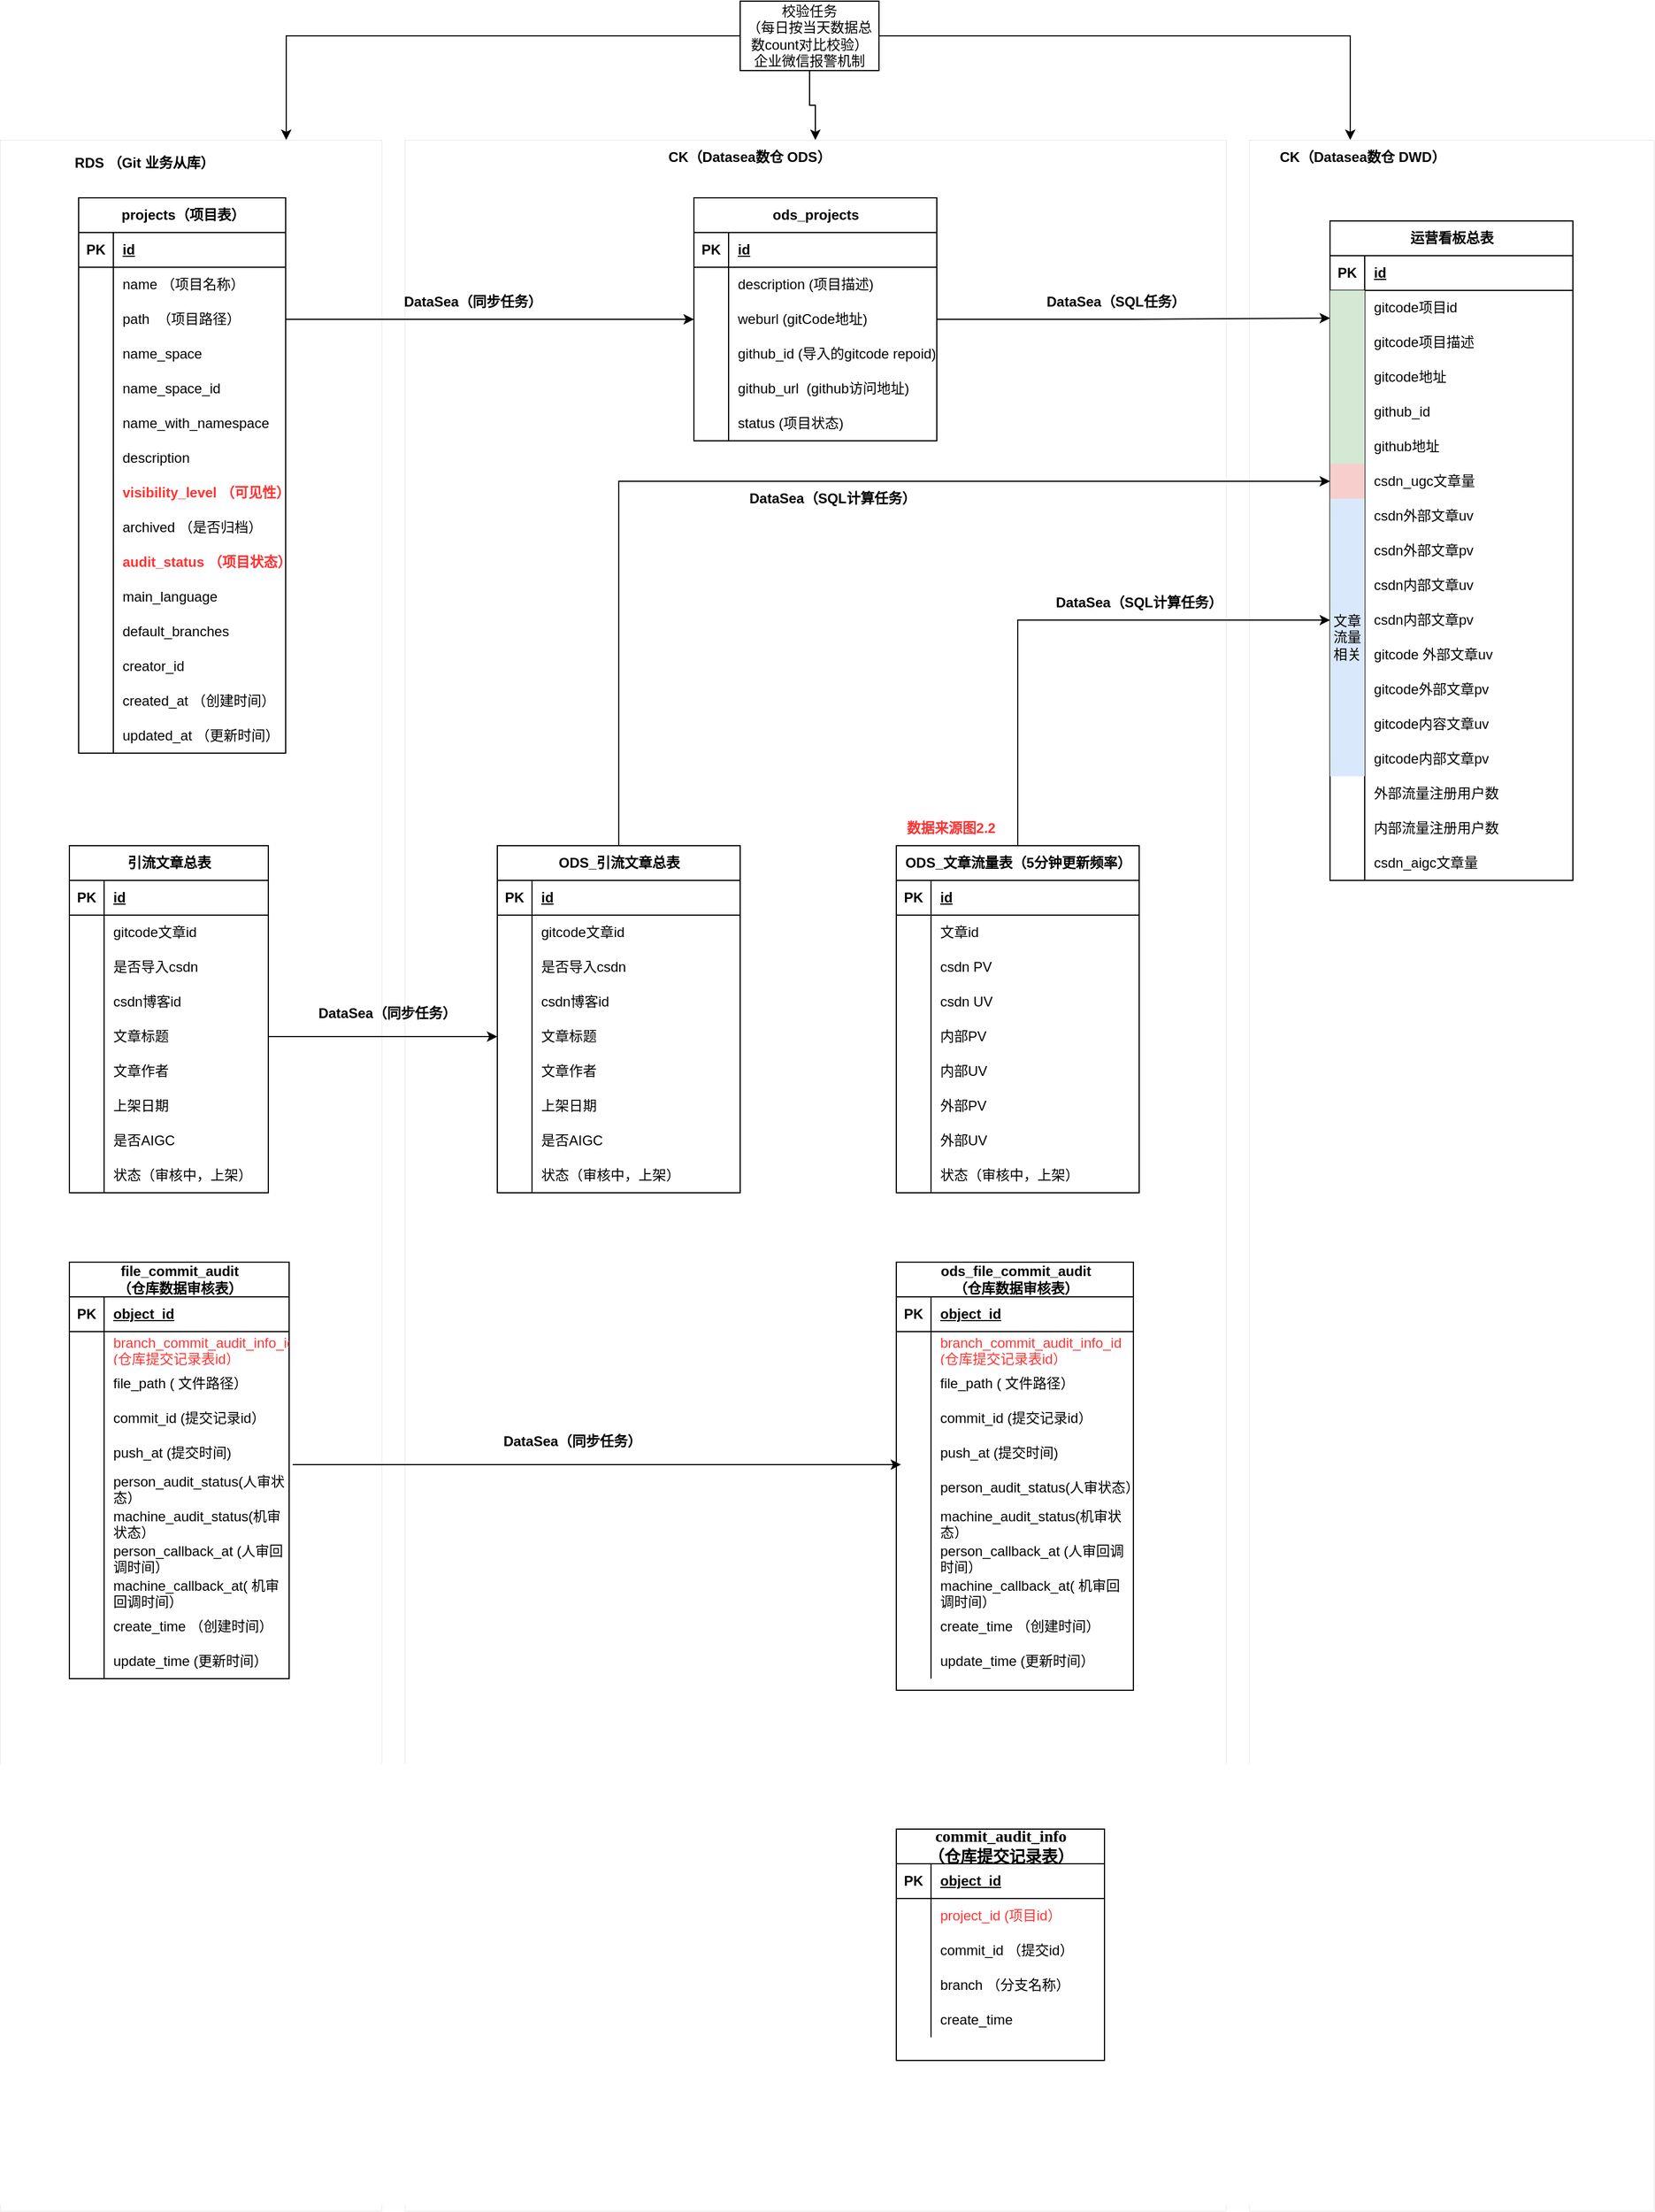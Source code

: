 <mxfile version="24.7.7">
  <diagram name="第 1 页" id="La6mWYt5bWgkOdjxNJI8">
    <mxGraphModel dx="2074" dy="1155" grid="1" gridSize="10" guides="1" tooltips="1" connect="1" arrows="1" fold="1" page="1" pageScale="1" pageWidth="827" pageHeight="1169" math="0" shadow="0">
      <root>
        <mxCell id="0" />
        <mxCell id="1" parent="0" />
        <mxCell id="_-cT1cNpY737idNF-JOB-36" value="" style="rounded=0;whiteSpace=wrap;html=1;dashed=1;dashPattern=1 1;strokeWidth=0;" parent="1" vertex="1">
          <mxGeometry x="420" y="150" width="710" height="1790" as="geometry" />
        </mxCell>
        <mxCell id="_-cT1cNpY737idNF-JOB-35" value="" style="rounded=0;whiteSpace=wrap;html=1;dashed=1;dashPattern=1 2;strokeWidth=0;" parent="1" vertex="1">
          <mxGeometry x="70" y="150" width="330" height="1790" as="geometry" />
        </mxCell>
        <mxCell id="_-cT1cNpY737idNF-JOB-14" value="ods_projects" style="shape=table;startSize=30;container=1;collapsible=1;childLayout=tableLayout;fixedRows=1;rowLines=0;fontStyle=1;align=center;resizeLast=1;html=1;" parent="1" vertex="1">
          <mxGeometry x="670" y="200" width="210" height="210" as="geometry" />
        </mxCell>
        <mxCell id="_-cT1cNpY737idNF-JOB-15" value="" style="shape=tableRow;horizontal=0;startSize=0;swimlaneHead=0;swimlaneBody=0;fillColor=none;collapsible=0;dropTarget=0;points=[[0,0.5],[1,0.5]];portConstraint=eastwest;top=0;left=0;right=0;bottom=1;" parent="_-cT1cNpY737idNF-JOB-14" vertex="1">
          <mxGeometry y="30" width="210" height="30" as="geometry" />
        </mxCell>
        <mxCell id="_-cT1cNpY737idNF-JOB-16" value="PK" style="shape=partialRectangle;connectable=0;fillColor=none;top=0;left=0;bottom=0;right=0;fontStyle=1;overflow=hidden;whiteSpace=wrap;html=1;" parent="_-cT1cNpY737idNF-JOB-15" vertex="1">
          <mxGeometry width="30" height="30" as="geometry">
            <mxRectangle width="30" height="30" as="alternateBounds" />
          </mxGeometry>
        </mxCell>
        <mxCell id="_-cT1cNpY737idNF-JOB-17" value="id" style="shape=partialRectangle;connectable=0;fillColor=none;top=0;left=0;bottom=0;right=0;align=left;spacingLeft=6;fontStyle=5;overflow=hidden;whiteSpace=wrap;html=1;" parent="_-cT1cNpY737idNF-JOB-15" vertex="1">
          <mxGeometry x="30" width="180" height="30" as="geometry">
            <mxRectangle width="180" height="30" as="alternateBounds" />
          </mxGeometry>
        </mxCell>
        <mxCell id="_-cT1cNpY737idNF-JOB-18" value="" style="shape=tableRow;horizontal=0;startSize=0;swimlaneHead=0;swimlaneBody=0;fillColor=none;collapsible=0;dropTarget=0;points=[[0,0.5],[1,0.5]];portConstraint=eastwest;top=0;left=0;right=0;bottom=0;" parent="_-cT1cNpY737idNF-JOB-14" vertex="1">
          <mxGeometry y="60" width="210" height="30" as="geometry" />
        </mxCell>
        <mxCell id="_-cT1cNpY737idNF-JOB-19" value="" style="shape=partialRectangle;connectable=0;fillColor=none;top=0;left=0;bottom=0;right=0;editable=1;overflow=hidden;whiteSpace=wrap;html=1;" parent="_-cT1cNpY737idNF-JOB-18" vertex="1">
          <mxGeometry width="30" height="30" as="geometry">
            <mxRectangle width="30" height="30" as="alternateBounds" />
          </mxGeometry>
        </mxCell>
        <mxCell id="_-cT1cNpY737idNF-JOB-20" value="description (项目描述)" style="shape=partialRectangle;connectable=0;fillColor=none;top=0;left=0;bottom=0;right=0;align=left;spacingLeft=6;overflow=hidden;whiteSpace=wrap;html=1;" parent="_-cT1cNpY737idNF-JOB-18" vertex="1">
          <mxGeometry x="30" width="180" height="30" as="geometry">
            <mxRectangle width="180" height="30" as="alternateBounds" />
          </mxGeometry>
        </mxCell>
        <mxCell id="_-cT1cNpY737idNF-JOB-21" value="" style="shape=tableRow;horizontal=0;startSize=0;swimlaneHead=0;swimlaneBody=0;fillColor=none;collapsible=0;dropTarget=0;points=[[0,0.5],[1,0.5]];portConstraint=eastwest;top=0;left=0;right=0;bottom=0;" parent="_-cT1cNpY737idNF-JOB-14" vertex="1">
          <mxGeometry y="90" width="210" height="30" as="geometry" />
        </mxCell>
        <mxCell id="_-cT1cNpY737idNF-JOB-22" value="" style="shape=partialRectangle;connectable=0;fillColor=none;top=0;left=0;bottom=0;right=0;editable=1;overflow=hidden;whiteSpace=wrap;html=1;" parent="_-cT1cNpY737idNF-JOB-21" vertex="1">
          <mxGeometry width="30" height="30" as="geometry">
            <mxRectangle width="30" height="30" as="alternateBounds" />
          </mxGeometry>
        </mxCell>
        <mxCell id="_-cT1cNpY737idNF-JOB-23" value="weburl (gitCode地址)" style="shape=partialRectangle;connectable=0;fillColor=none;top=0;left=0;bottom=0;right=0;align=left;spacingLeft=6;overflow=hidden;whiteSpace=wrap;html=1;" parent="_-cT1cNpY737idNF-JOB-21" vertex="1">
          <mxGeometry x="30" width="180" height="30" as="geometry">
            <mxRectangle width="180" height="30" as="alternateBounds" />
          </mxGeometry>
        </mxCell>
        <mxCell id="_-cT1cNpY737idNF-JOB-24" value="" style="shape=tableRow;horizontal=0;startSize=0;swimlaneHead=0;swimlaneBody=0;fillColor=none;collapsible=0;dropTarget=0;points=[[0,0.5],[1,0.5]];portConstraint=eastwest;top=0;left=0;right=0;bottom=0;" parent="_-cT1cNpY737idNF-JOB-14" vertex="1">
          <mxGeometry y="120" width="210" height="30" as="geometry" />
        </mxCell>
        <mxCell id="_-cT1cNpY737idNF-JOB-25" value="" style="shape=partialRectangle;connectable=0;fillColor=none;top=0;left=0;bottom=0;right=0;editable=1;overflow=hidden;whiteSpace=wrap;html=1;" parent="_-cT1cNpY737idNF-JOB-24" vertex="1">
          <mxGeometry width="30" height="30" as="geometry">
            <mxRectangle width="30" height="30" as="alternateBounds" />
          </mxGeometry>
        </mxCell>
        <mxCell id="_-cT1cNpY737idNF-JOB-26" value="github_id (导入的gitcode repoid)" style="shape=partialRectangle;connectable=0;fillColor=none;top=0;left=0;bottom=0;right=0;align=left;spacingLeft=6;overflow=hidden;whiteSpace=wrap;html=1;" parent="_-cT1cNpY737idNF-JOB-24" vertex="1">
          <mxGeometry x="30" width="180" height="30" as="geometry">
            <mxRectangle width="180" height="30" as="alternateBounds" />
          </mxGeometry>
        </mxCell>
        <mxCell id="_-cT1cNpY737idNF-JOB-27" style="shape=tableRow;horizontal=0;startSize=0;swimlaneHead=0;swimlaneBody=0;fillColor=none;collapsible=0;dropTarget=0;points=[[0,0.5],[1,0.5]];portConstraint=eastwest;top=0;left=0;right=0;bottom=0;" parent="_-cT1cNpY737idNF-JOB-14" vertex="1">
          <mxGeometry y="150" width="210" height="30" as="geometry" />
        </mxCell>
        <mxCell id="_-cT1cNpY737idNF-JOB-28" style="shape=partialRectangle;connectable=0;fillColor=none;top=0;left=0;bottom=0;right=0;editable=1;overflow=hidden;whiteSpace=wrap;html=1;" parent="_-cT1cNpY737idNF-JOB-27" vertex="1">
          <mxGeometry width="30" height="30" as="geometry">
            <mxRectangle width="30" height="30" as="alternateBounds" />
          </mxGeometry>
        </mxCell>
        <mxCell id="_-cT1cNpY737idNF-JOB-29" value="github_url&amp;nbsp; (github访问地址)" style="shape=partialRectangle;connectable=0;fillColor=none;top=0;left=0;bottom=0;right=0;align=left;spacingLeft=6;overflow=hidden;whiteSpace=wrap;html=1;" parent="_-cT1cNpY737idNF-JOB-27" vertex="1">
          <mxGeometry x="30" width="180" height="30" as="geometry">
            <mxRectangle width="180" height="30" as="alternateBounds" />
          </mxGeometry>
        </mxCell>
        <mxCell id="G3AWU1jRuObWYevgA_a2-33" style="shape=tableRow;horizontal=0;startSize=0;swimlaneHead=0;swimlaneBody=0;fillColor=none;collapsible=0;dropTarget=0;points=[[0,0.5],[1,0.5]];portConstraint=eastwest;top=0;left=0;right=0;bottom=0;" vertex="1" parent="_-cT1cNpY737idNF-JOB-14">
          <mxGeometry y="180" width="210" height="30" as="geometry" />
        </mxCell>
        <mxCell id="G3AWU1jRuObWYevgA_a2-34" style="shape=partialRectangle;connectable=0;fillColor=none;top=0;left=0;bottom=0;right=0;editable=1;overflow=hidden;whiteSpace=wrap;html=1;" vertex="1" parent="G3AWU1jRuObWYevgA_a2-33">
          <mxGeometry width="30" height="30" as="geometry">
            <mxRectangle width="30" height="30" as="alternateBounds" />
          </mxGeometry>
        </mxCell>
        <mxCell id="G3AWU1jRuObWYevgA_a2-35" value="status (项目状态)" style="shape=partialRectangle;connectable=0;fillColor=none;top=0;left=0;bottom=0;right=0;align=left;spacingLeft=6;overflow=hidden;whiteSpace=wrap;html=1;" vertex="1" parent="G3AWU1jRuObWYevgA_a2-33">
          <mxGeometry x="30" width="180" height="30" as="geometry">
            <mxRectangle width="180" height="30" as="alternateBounds" />
          </mxGeometry>
        </mxCell>
        <mxCell id="_-cT1cNpY737idNF-JOB-37" value="RDS （Git 业务从库）" style="text;html=1;align=center;verticalAlign=middle;whiteSpace=wrap;rounded=0;fontStyle=1" parent="1" vertex="1">
          <mxGeometry x="130" y="160" width="130" height="20" as="geometry" />
        </mxCell>
        <mxCell id="_-cT1cNpY737idNF-JOB-38" value="CK（Datasea数仓 ODS）&amp;nbsp;" style="text;html=1;align=center;verticalAlign=middle;whiteSpace=wrap;rounded=0;fontStyle=1" parent="1" vertex="1">
          <mxGeometry x="640" y="160" width="160" height="10" as="geometry" />
        </mxCell>
        <mxCell id="_-cT1cNpY737idNF-JOB-41" style="edgeStyle=orthogonalEdgeStyle;rounded=0;orthogonalLoop=1;jettySize=auto;html=1;exitX=1;exitY=0.5;exitDx=0;exitDy=0;" parent="1" source="G3AWU1jRuObWYevgA_a2-72" edge="1">
          <mxGeometry relative="1" as="geometry">
            <mxPoint x="310" y="275" as="sourcePoint" />
            <mxPoint x="670" y="305" as="targetPoint" />
          </mxGeometry>
        </mxCell>
        <mxCell id="G3AWU1jRuObWYevgA_a2-1" value="DataSea（同步任务）" style="text;html=1;align=center;verticalAlign=middle;whiteSpace=wrap;rounded=0;fontStyle=1" vertex="1" parent="1">
          <mxGeometry x="414" y="275" width="130" height="30" as="geometry" />
        </mxCell>
        <mxCell id="G3AWU1jRuObWYevgA_a2-6" style="edgeStyle=orthogonalEdgeStyle;rounded=0;orthogonalLoop=1;jettySize=auto;html=1;entryX=0.75;entryY=0;entryDx=0;entryDy=0;" edge="1" parent="1" source="G3AWU1jRuObWYevgA_a2-5" target="_-cT1cNpY737idNF-JOB-35">
          <mxGeometry relative="1" as="geometry" />
        </mxCell>
        <mxCell id="G3AWU1jRuObWYevgA_a2-215" style="edgeStyle=orthogonalEdgeStyle;rounded=0;orthogonalLoop=1;jettySize=auto;html=1;" edge="1" parent="1" source="G3AWU1jRuObWYevgA_a2-5" target="_-cT1cNpY737idNF-JOB-36">
          <mxGeometry relative="1" as="geometry" />
        </mxCell>
        <mxCell id="G3AWU1jRuObWYevgA_a2-5" value="校验任务&lt;div&gt;（每日按当天数据总数count对比校验）&lt;/div&gt;&lt;div&gt;企业微信报警机制&lt;/div&gt;" style="rounded=0;whiteSpace=wrap;html=1;" vertex="1" parent="1">
          <mxGeometry x="710" y="30" width="120" height="60" as="geometry" />
        </mxCell>
        <mxCell id="G3AWU1jRuObWYevgA_a2-11" value="" style="rounded=0;whiteSpace=wrap;html=1;dashed=1;dashPattern=1 1;strokeWidth=0;" vertex="1" parent="1">
          <mxGeometry x="1150" y="150" width="350" height="1790" as="geometry" />
        </mxCell>
        <mxCell id="G3AWU1jRuObWYevgA_a2-12" value="运营看板总表" style="shape=table;startSize=30;container=1;collapsible=1;childLayout=tableLayout;fixedRows=1;rowLines=0;fontStyle=1;align=center;resizeLast=1;html=1;" vertex="1" parent="1">
          <mxGeometry x="1220" y="220" width="210" height="570" as="geometry" />
        </mxCell>
        <mxCell id="G3AWU1jRuObWYevgA_a2-13" value="" style="shape=tableRow;horizontal=0;startSize=0;swimlaneHead=0;swimlaneBody=0;fillColor=none;collapsible=0;dropTarget=0;points=[[0,0.5],[1,0.5]];portConstraint=eastwest;top=0;left=0;right=0;bottom=1;" vertex="1" parent="G3AWU1jRuObWYevgA_a2-12">
          <mxGeometry y="30" width="210" height="30" as="geometry" />
        </mxCell>
        <mxCell id="G3AWU1jRuObWYevgA_a2-14" value="PK" style="shape=partialRectangle;connectable=0;fillColor=none;top=0;left=0;bottom=0;right=0;fontStyle=1;overflow=hidden;whiteSpace=wrap;html=1;" vertex="1" parent="G3AWU1jRuObWYevgA_a2-13">
          <mxGeometry width="30" height="30" as="geometry">
            <mxRectangle width="30" height="30" as="alternateBounds" />
          </mxGeometry>
        </mxCell>
        <mxCell id="G3AWU1jRuObWYevgA_a2-15" value="id" style="shape=partialRectangle;connectable=0;fillColor=none;top=0;left=0;bottom=0;right=0;align=left;spacingLeft=6;fontStyle=5;overflow=hidden;whiteSpace=wrap;html=1;" vertex="1" parent="G3AWU1jRuObWYevgA_a2-13">
          <mxGeometry x="30" width="180" height="30" as="geometry">
            <mxRectangle width="180" height="30" as="alternateBounds" />
          </mxGeometry>
        </mxCell>
        <mxCell id="G3AWU1jRuObWYevgA_a2-16" value="" style="shape=tableRow;horizontal=0;startSize=0;swimlaneHead=0;swimlaneBody=0;fillColor=none;collapsible=0;dropTarget=0;points=[[0,0.5],[1,0.5]];portConstraint=eastwest;top=0;left=0;right=0;bottom=0;" vertex="1" parent="G3AWU1jRuObWYevgA_a2-12">
          <mxGeometry y="60" width="210" height="30" as="geometry" />
        </mxCell>
        <mxCell id="G3AWU1jRuObWYevgA_a2-17" value="" style="shape=partialRectangle;connectable=0;fillColor=#d5e8d4;top=0;left=0;bottom=0;right=0;editable=1;overflow=hidden;whiteSpace=wrap;html=1;rowspan=5;colspan=1;strokeColor=#82b366;" vertex="1" parent="G3AWU1jRuObWYevgA_a2-16">
          <mxGeometry width="30" height="150" as="geometry">
            <mxRectangle width="30" height="30" as="alternateBounds" />
          </mxGeometry>
        </mxCell>
        <mxCell id="G3AWU1jRuObWYevgA_a2-18" value="gitcode项目id" style="shape=partialRectangle;connectable=0;fillColor=none;top=0;left=0;bottom=0;right=0;align=left;spacingLeft=6;overflow=hidden;whiteSpace=wrap;html=1;" vertex="1" parent="G3AWU1jRuObWYevgA_a2-16">
          <mxGeometry x="30" width="180" height="30" as="geometry">
            <mxRectangle width="180" height="30" as="alternateBounds" />
          </mxGeometry>
        </mxCell>
        <mxCell id="G3AWU1jRuObWYevgA_a2-19" value="" style="shape=tableRow;horizontal=0;startSize=0;swimlaneHead=0;swimlaneBody=0;fillColor=none;collapsible=0;dropTarget=0;points=[[0,0.5],[1,0.5]];portConstraint=eastwest;top=0;left=0;right=0;bottom=0;" vertex="1" parent="G3AWU1jRuObWYevgA_a2-12">
          <mxGeometry y="90" width="210" height="30" as="geometry" />
        </mxCell>
        <mxCell id="G3AWU1jRuObWYevgA_a2-20" value="" style="shape=partialRectangle;connectable=0;fillColor=none;top=0;left=0;bottom=0;right=0;editable=1;overflow=hidden;whiteSpace=wrap;html=1;" vertex="1" visible="0" parent="G3AWU1jRuObWYevgA_a2-19">
          <mxGeometry width="30" height="30" as="geometry">
            <mxRectangle width="30" height="30" as="alternateBounds" />
          </mxGeometry>
        </mxCell>
        <mxCell id="G3AWU1jRuObWYevgA_a2-21" value="gitcode项目描述" style="shape=partialRectangle;connectable=0;fillColor=none;top=0;left=0;bottom=0;right=0;align=left;spacingLeft=6;overflow=hidden;whiteSpace=wrap;html=1;" vertex="1" parent="G3AWU1jRuObWYevgA_a2-19">
          <mxGeometry x="30" width="180" height="30" as="geometry">
            <mxRectangle width="180" height="30" as="alternateBounds" />
          </mxGeometry>
        </mxCell>
        <mxCell id="G3AWU1jRuObWYevgA_a2-22" value="" style="shape=tableRow;horizontal=0;startSize=0;swimlaneHead=0;swimlaneBody=0;fillColor=none;collapsible=0;dropTarget=0;points=[[0,0.5],[1,0.5]];portConstraint=eastwest;top=0;left=0;right=0;bottom=0;" vertex="1" parent="G3AWU1jRuObWYevgA_a2-12">
          <mxGeometry y="120" width="210" height="30" as="geometry" />
        </mxCell>
        <mxCell id="G3AWU1jRuObWYevgA_a2-23" value="" style="shape=partialRectangle;connectable=0;fillColor=none;top=0;left=0;bottom=0;right=0;editable=1;overflow=hidden;whiteSpace=wrap;html=1;" vertex="1" visible="0" parent="G3AWU1jRuObWYevgA_a2-22">
          <mxGeometry width="30" height="30" as="geometry">
            <mxRectangle width="30" height="30" as="alternateBounds" />
          </mxGeometry>
        </mxCell>
        <mxCell id="G3AWU1jRuObWYevgA_a2-24" value="gitcode地址" style="shape=partialRectangle;connectable=0;fillColor=none;top=0;left=0;bottom=0;right=0;align=left;spacingLeft=6;overflow=hidden;whiteSpace=wrap;html=1;" vertex="1" parent="G3AWU1jRuObWYevgA_a2-22">
          <mxGeometry x="30" width="180" height="30" as="geometry">
            <mxRectangle width="180" height="30" as="alternateBounds" />
          </mxGeometry>
        </mxCell>
        <mxCell id="G3AWU1jRuObWYevgA_a2-25" style="shape=tableRow;horizontal=0;startSize=0;swimlaneHead=0;swimlaneBody=0;fillColor=none;collapsible=0;dropTarget=0;points=[[0,0.5],[1,0.5]];portConstraint=eastwest;top=0;left=0;right=0;bottom=0;" vertex="1" parent="G3AWU1jRuObWYevgA_a2-12">
          <mxGeometry y="150" width="210" height="30" as="geometry" />
        </mxCell>
        <mxCell id="G3AWU1jRuObWYevgA_a2-26" style="shape=partialRectangle;connectable=0;fillColor=none;top=0;left=0;bottom=0;right=0;editable=1;overflow=hidden;whiteSpace=wrap;html=1;" vertex="1" visible="0" parent="G3AWU1jRuObWYevgA_a2-25">
          <mxGeometry width="30" height="30" as="geometry">
            <mxRectangle width="30" height="30" as="alternateBounds" />
          </mxGeometry>
        </mxCell>
        <mxCell id="G3AWU1jRuObWYevgA_a2-27" value="github_id" style="shape=partialRectangle;connectable=0;fillColor=none;top=0;left=0;bottom=0;right=0;align=left;spacingLeft=6;overflow=hidden;whiteSpace=wrap;html=1;" vertex="1" parent="G3AWU1jRuObWYevgA_a2-25">
          <mxGeometry x="30" width="180" height="30" as="geometry">
            <mxRectangle width="180" height="30" as="alternateBounds" />
          </mxGeometry>
        </mxCell>
        <mxCell id="G3AWU1jRuObWYevgA_a2-111" style="shape=tableRow;horizontal=0;startSize=0;swimlaneHead=0;swimlaneBody=0;fillColor=none;collapsible=0;dropTarget=0;points=[[0,0.5],[1,0.5]];portConstraint=eastwest;top=0;left=0;right=0;bottom=0;" vertex="1" parent="G3AWU1jRuObWYevgA_a2-12">
          <mxGeometry y="180" width="210" height="30" as="geometry" />
        </mxCell>
        <mxCell id="G3AWU1jRuObWYevgA_a2-112" style="shape=partialRectangle;connectable=0;fillColor=none;top=0;left=0;bottom=0;right=0;editable=1;overflow=hidden;whiteSpace=wrap;html=1;" vertex="1" visible="0" parent="G3AWU1jRuObWYevgA_a2-111">
          <mxGeometry width="30" height="30" as="geometry">
            <mxRectangle width="30" height="30" as="alternateBounds" />
          </mxGeometry>
        </mxCell>
        <mxCell id="G3AWU1jRuObWYevgA_a2-113" value="github地址" style="shape=partialRectangle;connectable=0;fillColor=none;top=0;left=0;bottom=0;right=0;align=left;spacingLeft=6;overflow=hidden;whiteSpace=wrap;html=1;" vertex="1" parent="G3AWU1jRuObWYevgA_a2-111">
          <mxGeometry x="30" width="180" height="30" as="geometry">
            <mxRectangle width="180" height="30" as="alternateBounds" />
          </mxGeometry>
        </mxCell>
        <mxCell id="G3AWU1jRuObWYevgA_a2-114" style="shape=tableRow;horizontal=0;startSize=0;swimlaneHead=0;swimlaneBody=0;fillColor=none;collapsible=0;dropTarget=0;points=[[0,0.5],[1,0.5]];portConstraint=eastwest;top=0;left=0;right=0;bottom=0;" vertex="1" parent="G3AWU1jRuObWYevgA_a2-12">
          <mxGeometry y="210" width="210" height="30" as="geometry" />
        </mxCell>
        <mxCell id="G3AWU1jRuObWYevgA_a2-115" style="shape=partialRectangle;connectable=0;fillColor=#f8cecc;top=0;left=0;bottom=0;right=0;editable=1;overflow=hidden;whiteSpace=wrap;html=1;strokeColor=#b85450;" vertex="1" parent="G3AWU1jRuObWYevgA_a2-114">
          <mxGeometry width="30" height="30" as="geometry">
            <mxRectangle width="30" height="30" as="alternateBounds" />
          </mxGeometry>
        </mxCell>
        <mxCell id="G3AWU1jRuObWYevgA_a2-116" value="csdn_ugc文章量" style="shape=partialRectangle;connectable=0;fillColor=none;top=0;left=0;bottom=0;right=0;align=left;spacingLeft=6;overflow=hidden;whiteSpace=wrap;html=1;" vertex="1" parent="G3AWU1jRuObWYevgA_a2-114">
          <mxGeometry x="30" width="180" height="30" as="geometry">
            <mxRectangle width="180" height="30" as="alternateBounds" />
          </mxGeometry>
        </mxCell>
        <mxCell id="G3AWU1jRuObWYevgA_a2-117" style="shape=tableRow;horizontal=0;startSize=0;swimlaneHead=0;swimlaneBody=0;fillColor=none;collapsible=0;dropTarget=0;points=[[0,0.5],[1,0.5]];portConstraint=eastwest;top=0;left=0;right=0;bottom=0;" vertex="1" parent="G3AWU1jRuObWYevgA_a2-12">
          <mxGeometry y="240" width="210" height="30" as="geometry" />
        </mxCell>
        <mxCell id="G3AWU1jRuObWYevgA_a2-118" value="文章流量相关" style="shape=partialRectangle;connectable=0;fillColor=#dae8fc;top=0;left=0;bottom=0;right=0;editable=1;overflow=hidden;whiteSpace=wrap;html=1;rowspan=8;colspan=1;dashed=1;strokeColor=#6c8ebf;" vertex="1" parent="G3AWU1jRuObWYevgA_a2-117">
          <mxGeometry width="30" height="240" as="geometry">
            <mxRectangle width="30" height="30" as="alternateBounds" />
          </mxGeometry>
        </mxCell>
        <mxCell id="G3AWU1jRuObWYevgA_a2-119" value="csdn外部文章uv" style="shape=partialRectangle;connectable=0;fillColor=none;top=0;left=0;bottom=0;right=0;align=left;spacingLeft=6;overflow=hidden;whiteSpace=wrap;html=1;" vertex="1" parent="G3AWU1jRuObWYevgA_a2-117">
          <mxGeometry x="30" width="180" height="30" as="geometry">
            <mxRectangle width="180" height="30" as="alternateBounds" />
          </mxGeometry>
        </mxCell>
        <mxCell id="G3AWU1jRuObWYevgA_a2-120" style="shape=tableRow;horizontal=0;startSize=0;swimlaneHead=0;swimlaneBody=0;fillColor=none;collapsible=0;dropTarget=0;points=[[0,0.5],[1,0.5]];portConstraint=eastwest;top=0;left=0;right=0;bottom=0;" vertex="1" parent="G3AWU1jRuObWYevgA_a2-12">
          <mxGeometry y="270" width="210" height="30" as="geometry" />
        </mxCell>
        <mxCell id="G3AWU1jRuObWYevgA_a2-121" style="shape=partialRectangle;connectable=0;fillColor=none;top=0;left=0;bottom=0;right=0;editable=1;overflow=hidden;whiteSpace=wrap;html=1;" vertex="1" visible="0" parent="G3AWU1jRuObWYevgA_a2-120">
          <mxGeometry width="30" height="30" as="geometry">
            <mxRectangle width="30" height="30" as="alternateBounds" />
          </mxGeometry>
        </mxCell>
        <mxCell id="G3AWU1jRuObWYevgA_a2-122" value="csdn外部文章pv" style="shape=partialRectangle;connectable=0;fillColor=none;top=0;left=0;bottom=0;right=0;align=left;spacingLeft=6;overflow=hidden;whiteSpace=wrap;html=1;" vertex="1" parent="G3AWU1jRuObWYevgA_a2-120">
          <mxGeometry x="30" width="180" height="30" as="geometry">
            <mxRectangle width="180" height="30" as="alternateBounds" />
          </mxGeometry>
        </mxCell>
        <mxCell id="G3AWU1jRuObWYevgA_a2-123" style="shape=tableRow;horizontal=0;startSize=0;swimlaneHead=0;swimlaneBody=0;fillColor=none;collapsible=0;dropTarget=0;points=[[0,0.5],[1,0.5]];portConstraint=eastwest;top=0;left=0;right=0;bottom=0;" vertex="1" parent="G3AWU1jRuObWYevgA_a2-12">
          <mxGeometry y="300" width="210" height="30" as="geometry" />
        </mxCell>
        <mxCell id="G3AWU1jRuObWYevgA_a2-124" style="shape=partialRectangle;connectable=0;fillColor=none;top=0;left=0;bottom=0;right=0;editable=1;overflow=hidden;whiteSpace=wrap;html=1;" vertex="1" visible="0" parent="G3AWU1jRuObWYevgA_a2-123">
          <mxGeometry width="30" height="30" as="geometry">
            <mxRectangle width="30" height="30" as="alternateBounds" />
          </mxGeometry>
        </mxCell>
        <mxCell id="G3AWU1jRuObWYevgA_a2-125" value="csdn内部文章uv" style="shape=partialRectangle;connectable=0;fillColor=none;top=0;left=0;bottom=0;right=0;align=left;spacingLeft=6;overflow=hidden;whiteSpace=wrap;html=1;" vertex="1" parent="G3AWU1jRuObWYevgA_a2-123">
          <mxGeometry x="30" width="180" height="30" as="geometry">
            <mxRectangle width="180" height="30" as="alternateBounds" />
          </mxGeometry>
        </mxCell>
        <mxCell id="G3AWU1jRuObWYevgA_a2-126" style="shape=tableRow;horizontal=0;startSize=0;swimlaneHead=0;swimlaneBody=0;fillColor=none;collapsible=0;dropTarget=0;points=[[0,0.5],[1,0.5]];portConstraint=eastwest;top=0;left=0;right=0;bottom=0;" vertex="1" parent="G3AWU1jRuObWYevgA_a2-12">
          <mxGeometry y="330" width="210" height="30" as="geometry" />
        </mxCell>
        <mxCell id="G3AWU1jRuObWYevgA_a2-127" style="shape=partialRectangle;connectable=0;fillColor=none;top=0;left=0;bottom=0;right=0;editable=1;overflow=hidden;whiteSpace=wrap;html=1;" vertex="1" visible="0" parent="G3AWU1jRuObWYevgA_a2-126">
          <mxGeometry width="30" height="30" as="geometry">
            <mxRectangle width="30" height="30" as="alternateBounds" />
          </mxGeometry>
        </mxCell>
        <mxCell id="G3AWU1jRuObWYevgA_a2-128" value="csdn内部文章pv" style="shape=partialRectangle;connectable=0;fillColor=none;top=0;left=0;bottom=0;right=0;align=left;spacingLeft=6;overflow=hidden;whiteSpace=wrap;html=1;" vertex="1" parent="G3AWU1jRuObWYevgA_a2-126">
          <mxGeometry x="30" width="180" height="30" as="geometry">
            <mxRectangle width="180" height="30" as="alternateBounds" />
          </mxGeometry>
        </mxCell>
        <mxCell id="G3AWU1jRuObWYevgA_a2-154" style="shape=tableRow;horizontal=0;startSize=0;swimlaneHead=0;swimlaneBody=0;fillColor=none;collapsible=0;dropTarget=0;points=[[0,0.5],[1,0.5]];portConstraint=eastwest;top=0;left=0;right=0;bottom=0;" vertex="1" parent="G3AWU1jRuObWYevgA_a2-12">
          <mxGeometry y="360" width="210" height="30" as="geometry" />
        </mxCell>
        <mxCell id="G3AWU1jRuObWYevgA_a2-155" style="shape=partialRectangle;connectable=0;fillColor=none;top=0;left=0;bottom=0;right=0;editable=1;overflow=hidden;whiteSpace=wrap;html=1;" vertex="1" visible="0" parent="G3AWU1jRuObWYevgA_a2-154">
          <mxGeometry width="30" height="30" as="geometry">
            <mxRectangle width="30" height="30" as="alternateBounds" />
          </mxGeometry>
        </mxCell>
        <mxCell id="G3AWU1jRuObWYevgA_a2-156" value="gitcode 外部文章uv" style="shape=partialRectangle;connectable=0;fillColor=none;top=0;left=0;bottom=0;right=0;align=left;spacingLeft=6;overflow=hidden;whiteSpace=wrap;html=1;" vertex="1" parent="G3AWU1jRuObWYevgA_a2-154">
          <mxGeometry x="30" width="180" height="30" as="geometry">
            <mxRectangle width="180" height="30" as="alternateBounds" />
          </mxGeometry>
        </mxCell>
        <mxCell id="G3AWU1jRuObWYevgA_a2-151" style="shape=tableRow;horizontal=0;startSize=0;swimlaneHead=0;swimlaneBody=0;fillColor=none;collapsible=0;dropTarget=0;points=[[0,0.5],[1,0.5]];portConstraint=eastwest;top=0;left=0;right=0;bottom=0;" vertex="1" parent="G3AWU1jRuObWYevgA_a2-12">
          <mxGeometry y="390" width="210" height="30" as="geometry" />
        </mxCell>
        <mxCell id="G3AWU1jRuObWYevgA_a2-152" style="shape=partialRectangle;connectable=0;fillColor=none;top=0;left=0;bottom=0;right=0;editable=1;overflow=hidden;whiteSpace=wrap;html=1;" vertex="1" visible="0" parent="G3AWU1jRuObWYevgA_a2-151">
          <mxGeometry width="30" height="30" as="geometry">
            <mxRectangle width="30" height="30" as="alternateBounds" />
          </mxGeometry>
        </mxCell>
        <mxCell id="G3AWU1jRuObWYevgA_a2-153" value="gitcode外部文章pv" style="shape=partialRectangle;connectable=0;fillColor=none;top=0;left=0;bottom=0;right=0;align=left;spacingLeft=6;overflow=hidden;whiteSpace=wrap;html=1;" vertex="1" parent="G3AWU1jRuObWYevgA_a2-151">
          <mxGeometry x="30" width="180" height="30" as="geometry">
            <mxRectangle width="180" height="30" as="alternateBounds" />
          </mxGeometry>
        </mxCell>
        <mxCell id="G3AWU1jRuObWYevgA_a2-129" style="shape=tableRow;horizontal=0;startSize=0;swimlaneHead=0;swimlaneBody=0;fillColor=none;collapsible=0;dropTarget=0;points=[[0,0.5],[1,0.5]];portConstraint=eastwest;top=0;left=0;right=0;bottom=0;" vertex="1" parent="G3AWU1jRuObWYevgA_a2-12">
          <mxGeometry y="420" width="210" height="30" as="geometry" />
        </mxCell>
        <mxCell id="G3AWU1jRuObWYevgA_a2-130" style="shape=partialRectangle;connectable=0;fillColor=none;top=0;left=0;bottom=0;right=0;editable=1;overflow=hidden;whiteSpace=wrap;html=1;" vertex="1" visible="0" parent="G3AWU1jRuObWYevgA_a2-129">
          <mxGeometry width="30" height="30" as="geometry">
            <mxRectangle width="30" height="30" as="alternateBounds" />
          </mxGeometry>
        </mxCell>
        <mxCell id="G3AWU1jRuObWYevgA_a2-131" value="gitcode内容文章uv" style="shape=partialRectangle;connectable=0;fillColor=none;top=0;left=0;bottom=0;right=0;align=left;spacingLeft=6;overflow=hidden;whiteSpace=wrap;html=1;" vertex="1" parent="G3AWU1jRuObWYevgA_a2-129">
          <mxGeometry x="30" width="180" height="30" as="geometry">
            <mxRectangle width="180" height="30" as="alternateBounds" />
          </mxGeometry>
        </mxCell>
        <mxCell id="G3AWU1jRuObWYevgA_a2-132" style="shape=tableRow;horizontal=0;startSize=0;swimlaneHead=0;swimlaneBody=0;fillColor=none;collapsible=0;dropTarget=0;points=[[0,0.5],[1,0.5]];portConstraint=eastwest;top=0;left=0;right=0;bottom=0;" vertex="1" parent="G3AWU1jRuObWYevgA_a2-12">
          <mxGeometry y="450" width="210" height="30" as="geometry" />
        </mxCell>
        <mxCell id="G3AWU1jRuObWYevgA_a2-133" style="shape=partialRectangle;connectable=0;fillColor=none;top=0;left=0;bottom=0;right=0;editable=1;overflow=hidden;whiteSpace=wrap;html=1;" vertex="1" visible="0" parent="G3AWU1jRuObWYevgA_a2-132">
          <mxGeometry width="30" height="30" as="geometry">
            <mxRectangle width="30" height="30" as="alternateBounds" />
          </mxGeometry>
        </mxCell>
        <mxCell id="G3AWU1jRuObWYevgA_a2-134" value="gitcode内部文章pv" style="shape=partialRectangle;connectable=0;fillColor=none;top=0;left=0;bottom=0;right=0;align=left;spacingLeft=6;overflow=hidden;whiteSpace=wrap;html=1;" vertex="1" parent="G3AWU1jRuObWYevgA_a2-132">
          <mxGeometry x="30" width="180" height="30" as="geometry">
            <mxRectangle width="180" height="30" as="alternateBounds" />
          </mxGeometry>
        </mxCell>
        <mxCell id="G3AWU1jRuObWYevgA_a2-135" style="shape=tableRow;horizontal=0;startSize=0;swimlaneHead=0;swimlaneBody=0;fillColor=none;collapsible=0;dropTarget=0;points=[[0,0.5],[1,0.5]];portConstraint=eastwest;top=0;left=0;right=0;bottom=0;" vertex="1" parent="G3AWU1jRuObWYevgA_a2-12">
          <mxGeometry y="480" width="210" height="30" as="geometry" />
        </mxCell>
        <mxCell id="G3AWU1jRuObWYevgA_a2-136" style="shape=partialRectangle;connectable=0;fillColor=none;top=0;left=0;bottom=0;right=0;editable=1;overflow=hidden;whiteSpace=wrap;html=1;" vertex="1" parent="G3AWU1jRuObWYevgA_a2-135">
          <mxGeometry width="30" height="30" as="geometry">
            <mxRectangle width="30" height="30" as="alternateBounds" />
          </mxGeometry>
        </mxCell>
        <mxCell id="G3AWU1jRuObWYevgA_a2-137" value="外部流量注册用户数" style="shape=partialRectangle;connectable=0;fillColor=none;top=0;left=0;bottom=0;right=0;align=left;spacingLeft=6;overflow=hidden;whiteSpace=wrap;html=1;" vertex="1" parent="G3AWU1jRuObWYevgA_a2-135">
          <mxGeometry x="30" width="180" height="30" as="geometry">
            <mxRectangle width="180" height="30" as="alternateBounds" />
          </mxGeometry>
        </mxCell>
        <mxCell id="G3AWU1jRuObWYevgA_a2-138" style="shape=tableRow;horizontal=0;startSize=0;swimlaneHead=0;swimlaneBody=0;fillColor=none;collapsible=0;dropTarget=0;points=[[0,0.5],[1,0.5]];portConstraint=eastwest;top=0;left=0;right=0;bottom=0;" vertex="1" parent="G3AWU1jRuObWYevgA_a2-12">
          <mxGeometry y="510" width="210" height="30" as="geometry" />
        </mxCell>
        <mxCell id="G3AWU1jRuObWYevgA_a2-139" style="shape=partialRectangle;connectable=0;fillColor=none;top=0;left=0;bottom=0;right=0;editable=1;overflow=hidden;whiteSpace=wrap;html=1;" vertex="1" parent="G3AWU1jRuObWYevgA_a2-138">
          <mxGeometry width="30" height="30" as="geometry">
            <mxRectangle width="30" height="30" as="alternateBounds" />
          </mxGeometry>
        </mxCell>
        <mxCell id="G3AWU1jRuObWYevgA_a2-140" value="内部流量注册用户数" style="shape=partialRectangle;connectable=0;fillColor=none;top=0;left=0;bottom=0;right=0;align=left;spacingLeft=6;overflow=hidden;whiteSpace=wrap;html=1;" vertex="1" parent="G3AWU1jRuObWYevgA_a2-138">
          <mxGeometry x="30" width="180" height="30" as="geometry">
            <mxRectangle width="180" height="30" as="alternateBounds" />
          </mxGeometry>
        </mxCell>
        <mxCell id="G3AWU1jRuObWYevgA_a2-141" style="shape=tableRow;horizontal=0;startSize=0;swimlaneHead=0;swimlaneBody=0;fillColor=none;collapsible=0;dropTarget=0;points=[[0,0.5],[1,0.5]];portConstraint=eastwest;top=0;left=0;right=0;bottom=0;" vertex="1" parent="G3AWU1jRuObWYevgA_a2-12">
          <mxGeometry y="540" width="210" height="30" as="geometry" />
        </mxCell>
        <mxCell id="G3AWU1jRuObWYevgA_a2-142" style="shape=partialRectangle;connectable=0;fillColor=none;top=0;left=0;bottom=0;right=0;editable=1;overflow=hidden;whiteSpace=wrap;html=1;" vertex="1" parent="G3AWU1jRuObWYevgA_a2-141">
          <mxGeometry width="30" height="30" as="geometry">
            <mxRectangle width="30" height="30" as="alternateBounds" />
          </mxGeometry>
        </mxCell>
        <mxCell id="G3AWU1jRuObWYevgA_a2-143" value="csdn_aigc文章量" style="shape=partialRectangle;connectable=0;fillColor=none;top=0;left=0;bottom=0;right=0;align=left;spacingLeft=6;overflow=hidden;whiteSpace=wrap;html=1;" vertex="1" parent="G3AWU1jRuObWYevgA_a2-141">
          <mxGeometry x="30" width="180" height="30" as="geometry">
            <mxRectangle width="180" height="30" as="alternateBounds" />
          </mxGeometry>
        </mxCell>
        <mxCell id="G3AWU1jRuObWYevgA_a2-28" style="edgeStyle=orthogonalEdgeStyle;rounded=0;orthogonalLoop=1;jettySize=auto;html=1;exitX=1;exitY=0.5;exitDx=0;exitDy=0;" edge="1" parent="1" source="_-cT1cNpY737idNF-JOB-21">
          <mxGeometry relative="1" as="geometry">
            <mxPoint x="1220" y="304" as="targetPoint" />
          </mxGeometry>
        </mxCell>
        <mxCell id="G3AWU1jRuObWYevgA_a2-29" value="DataSea（SQL任务）" style="text;html=1;align=center;verticalAlign=middle;whiteSpace=wrap;rounded=0;fontStyle=1" vertex="1" parent="1">
          <mxGeometry x="970" y="275" width="130" height="30" as="geometry" />
        </mxCell>
        <mxCell id="G3AWU1jRuObWYevgA_a2-32" style="edgeStyle=orthogonalEdgeStyle;rounded=0;orthogonalLoop=1;jettySize=auto;html=1;entryX=0.25;entryY=0;entryDx=0;entryDy=0;exitX=1;exitY=0.5;exitDx=0;exitDy=0;" edge="1" parent="1" source="G3AWU1jRuObWYevgA_a2-5" target="G3AWU1jRuObWYevgA_a2-11">
          <mxGeometry relative="1" as="geometry">
            <mxPoint x="1110" y="90" as="sourcePoint" />
          </mxGeometry>
        </mxCell>
        <mxCell id="G3AWU1jRuObWYevgA_a2-64" value="" style="shape=partialRectangle;connectable=0;fillColor=none;top=0;left=0;bottom=0;right=0;editable=1;overflow=hidden;whiteSpace=wrap;html=1;" vertex="1" parent="1">
          <mxGeometry x="138" y="380" width="30" height="30" as="geometry">
            <mxRectangle width="30" height="30" as="alternateBounds" />
          </mxGeometry>
        </mxCell>
        <mxCell id="G3AWU1jRuObWYevgA_a2-65" value="&lt;font style=&quot;font-size: 12px;&quot;&gt;projects（项目表）&lt;/font&gt;" style="shape=table;startSize=30;container=1;collapsible=1;childLayout=tableLayout;fixedRows=1;rowLines=0;fontStyle=1;align=center;resizeLast=1;html=1;" vertex="1" parent="1">
          <mxGeometry x="138" y="200" width="179" height="480" as="geometry">
            <mxRectangle x="151" y="520" width="140" height="30" as="alternateBounds" />
          </mxGeometry>
        </mxCell>
        <mxCell id="G3AWU1jRuObWYevgA_a2-66" value="" style="shape=tableRow;horizontal=0;startSize=0;swimlaneHead=0;swimlaneBody=0;fillColor=none;collapsible=0;dropTarget=0;points=[[0,0.5],[1,0.5]];portConstraint=eastwest;top=0;left=0;right=0;bottom=1;" vertex="1" parent="G3AWU1jRuObWYevgA_a2-65">
          <mxGeometry y="30" width="179" height="30" as="geometry" />
        </mxCell>
        <mxCell id="G3AWU1jRuObWYevgA_a2-67" value="PK" style="shape=partialRectangle;connectable=0;fillColor=none;top=0;left=0;bottom=0;right=0;fontStyle=1;overflow=hidden;whiteSpace=wrap;html=1;" vertex="1" parent="G3AWU1jRuObWYevgA_a2-66">
          <mxGeometry width="30" height="30" as="geometry">
            <mxRectangle width="30" height="30" as="alternateBounds" />
          </mxGeometry>
        </mxCell>
        <mxCell id="G3AWU1jRuObWYevgA_a2-68" value="id" style="shape=partialRectangle;connectable=0;fillColor=none;top=0;left=0;bottom=0;right=0;align=left;spacingLeft=6;fontStyle=5;overflow=hidden;whiteSpace=wrap;html=1;" vertex="1" parent="G3AWU1jRuObWYevgA_a2-66">
          <mxGeometry x="30" width="149" height="30" as="geometry">
            <mxRectangle width="149" height="30" as="alternateBounds" />
          </mxGeometry>
        </mxCell>
        <mxCell id="G3AWU1jRuObWYevgA_a2-69" value="" style="shape=tableRow;horizontal=0;startSize=0;swimlaneHead=0;swimlaneBody=0;fillColor=none;collapsible=0;dropTarget=0;points=[[0,0.5],[1,0.5]];portConstraint=eastwest;top=0;left=0;right=0;bottom=0;" vertex="1" parent="G3AWU1jRuObWYevgA_a2-65">
          <mxGeometry y="60" width="179" height="30" as="geometry" />
        </mxCell>
        <mxCell id="G3AWU1jRuObWYevgA_a2-70" value="" style="shape=partialRectangle;connectable=0;fillColor=none;top=0;left=0;bottom=0;right=0;editable=1;overflow=hidden;whiteSpace=wrap;html=1;" vertex="1" parent="G3AWU1jRuObWYevgA_a2-69">
          <mxGeometry width="30" height="30" as="geometry">
            <mxRectangle width="30" height="30" as="alternateBounds" />
          </mxGeometry>
        </mxCell>
        <mxCell id="G3AWU1jRuObWYevgA_a2-71" value="name （&lt;span style=&quot;font-family: &amp;quot;PingFang SC&amp;quot;; background-color: initial;&quot;&gt;项目名称）&lt;/span&gt;" style="shape=partialRectangle;connectable=0;fillColor=none;top=0;left=0;bottom=0;right=0;align=left;spacingLeft=6;overflow=hidden;whiteSpace=wrap;html=1;" vertex="1" parent="G3AWU1jRuObWYevgA_a2-69">
          <mxGeometry x="30" width="149" height="30" as="geometry">
            <mxRectangle width="149" height="30" as="alternateBounds" />
          </mxGeometry>
        </mxCell>
        <mxCell id="G3AWU1jRuObWYevgA_a2-72" value="" style="shape=tableRow;horizontal=0;startSize=0;swimlaneHead=0;swimlaneBody=0;fillColor=none;collapsible=0;dropTarget=0;points=[[0,0.5],[1,0.5]];portConstraint=eastwest;top=0;left=0;right=0;bottom=0;" vertex="1" parent="G3AWU1jRuObWYevgA_a2-65">
          <mxGeometry y="90" width="179" height="30" as="geometry" />
        </mxCell>
        <mxCell id="G3AWU1jRuObWYevgA_a2-73" value="" style="shape=partialRectangle;connectable=0;fillColor=none;top=0;left=0;bottom=0;right=0;editable=1;overflow=hidden;whiteSpace=wrap;html=1;" vertex="1" parent="G3AWU1jRuObWYevgA_a2-72">
          <mxGeometry width="30" height="30" as="geometry">
            <mxRectangle width="30" height="30" as="alternateBounds" />
          </mxGeometry>
        </mxCell>
        <mxCell id="G3AWU1jRuObWYevgA_a2-74" value="path&amp;nbsp; （项目路径）" style="shape=partialRectangle;connectable=0;fillColor=none;top=0;left=0;bottom=0;right=0;align=left;spacingLeft=6;overflow=hidden;whiteSpace=wrap;html=1;" vertex="1" parent="G3AWU1jRuObWYevgA_a2-72">
          <mxGeometry x="30" width="149" height="30" as="geometry">
            <mxRectangle width="149" height="30" as="alternateBounds" />
          </mxGeometry>
        </mxCell>
        <mxCell id="G3AWU1jRuObWYevgA_a2-75" value="" style="shape=tableRow;horizontal=0;startSize=0;swimlaneHead=0;swimlaneBody=0;fillColor=none;collapsible=0;dropTarget=0;points=[[0,0.5],[1,0.5]];portConstraint=eastwest;top=0;left=0;right=0;bottom=0;" vertex="1" parent="G3AWU1jRuObWYevgA_a2-65">
          <mxGeometry y="120" width="179" height="30" as="geometry" />
        </mxCell>
        <mxCell id="G3AWU1jRuObWYevgA_a2-76" value="" style="shape=partialRectangle;connectable=0;fillColor=none;top=0;left=0;bottom=0;right=0;editable=1;overflow=hidden;whiteSpace=wrap;html=1;" vertex="1" parent="G3AWU1jRuObWYevgA_a2-75">
          <mxGeometry width="30" height="30" as="geometry">
            <mxRectangle width="30" height="30" as="alternateBounds" />
          </mxGeometry>
        </mxCell>
        <mxCell id="G3AWU1jRuObWYevgA_a2-77" value="name_space" style="shape=partialRectangle;connectable=0;fillColor=none;top=0;left=0;bottom=0;right=0;align=left;spacingLeft=6;overflow=hidden;whiteSpace=wrap;html=1;" vertex="1" parent="G3AWU1jRuObWYevgA_a2-75">
          <mxGeometry x="30" width="149" height="30" as="geometry">
            <mxRectangle width="149" height="30" as="alternateBounds" />
          </mxGeometry>
        </mxCell>
        <mxCell id="G3AWU1jRuObWYevgA_a2-78" style="shape=tableRow;horizontal=0;startSize=0;swimlaneHead=0;swimlaneBody=0;fillColor=none;collapsible=0;dropTarget=0;points=[[0,0.5],[1,0.5]];portConstraint=eastwest;top=0;left=0;right=0;bottom=0;" vertex="1" parent="G3AWU1jRuObWYevgA_a2-65">
          <mxGeometry y="150" width="179" height="30" as="geometry" />
        </mxCell>
        <mxCell id="G3AWU1jRuObWYevgA_a2-79" style="shape=partialRectangle;connectable=0;fillColor=none;top=0;left=0;bottom=0;right=0;editable=1;overflow=hidden;whiteSpace=wrap;html=1;" vertex="1" parent="G3AWU1jRuObWYevgA_a2-78">
          <mxGeometry width="30" height="30" as="geometry">
            <mxRectangle width="30" height="30" as="alternateBounds" />
          </mxGeometry>
        </mxCell>
        <mxCell id="G3AWU1jRuObWYevgA_a2-80" value="name_space_id" style="shape=partialRectangle;connectable=0;fillColor=none;top=0;left=0;bottom=0;right=0;align=left;spacingLeft=6;overflow=hidden;whiteSpace=wrap;html=1;" vertex="1" parent="G3AWU1jRuObWYevgA_a2-78">
          <mxGeometry x="30" width="149" height="30" as="geometry">
            <mxRectangle width="149" height="30" as="alternateBounds" />
          </mxGeometry>
        </mxCell>
        <mxCell id="G3AWU1jRuObWYevgA_a2-81" style="shape=tableRow;horizontal=0;startSize=0;swimlaneHead=0;swimlaneBody=0;fillColor=none;collapsible=0;dropTarget=0;points=[[0,0.5],[1,0.5]];portConstraint=eastwest;top=0;left=0;right=0;bottom=0;" vertex="1" parent="G3AWU1jRuObWYevgA_a2-65">
          <mxGeometry y="180" width="179" height="30" as="geometry" />
        </mxCell>
        <mxCell id="G3AWU1jRuObWYevgA_a2-82" style="shape=partialRectangle;connectable=0;fillColor=none;top=0;left=0;bottom=0;right=0;editable=1;overflow=hidden;whiteSpace=wrap;html=1;" vertex="1" parent="G3AWU1jRuObWYevgA_a2-81">
          <mxGeometry width="30" height="30" as="geometry">
            <mxRectangle width="30" height="30" as="alternateBounds" />
          </mxGeometry>
        </mxCell>
        <mxCell id="G3AWU1jRuObWYevgA_a2-83" value="name_with_namespace" style="shape=partialRectangle;connectable=0;fillColor=none;top=0;left=0;bottom=0;right=0;align=left;spacingLeft=6;overflow=hidden;whiteSpace=wrap;html=1;" vertex="1" parent="G3AWU1jRuObWYevgA_a2-81">
          <mxGeometry x="30" width="149" height="30" as="geometry">
            <mxRectangle width="149" height="30" as="alternateBounds" />
          </mxGeometry>
        </mxCell>
        <mxCell id="G3AWU1jRuObWYevgA_a2-84" style="shape=tableRow;horizontal=0;startSize=0;swimlaneHead=0;swimlaneBody=0;fillColor=none;collapsible=0;dropTarget=0;points=[[0,0.5],[1,0.5]];portConstraint=eastwest;top=0;left=0;right=0;bottom=0;" vertex="1" parent="G3AWU1jRuObWYevgA_a2-65">
          <mxGeometry y="210" width="179" height="30" as="geometry" />
        </mxCell>
        <mxCell id="G3AWU1jRuObWYevgA_a2-85" style="shape=partialRectangle;connectable=0;fillColor=none;top=0;left=0;bottom=0;right=0;editable=1;overflow=hidden;whiteSpace=wrap;html=1;" vertex="1" parent="G3AWU1jRuObWYevgA_a2-84">
          <mxGeometry width="30" height="30" as="geometry">
            <mxRectangle width="30" height="30" as="alternateBounds" />
          </mxGeometry>
        </mxCell>
        <mxCell id="G3AWU1jRuObWYevgA_a2-86" value="description" style="shape=partialRectangle;connectable=0;fillColor=none;top=0;left=0;bottom=0;right=0;align=left;spacingLeft=6;overflow=hidden;whiteSpace=wrap;html=1;" vertex="1" parent="G3AWU1jRuObWYevgA_a2-84">
          <mxGeometry x="30" width="149" height="30" as="geometry">
            <mxRectangle width="149" height="30" as="alternateBounds" />
          </mxGeometry>
        </mxCell>
        <mxCell id="G3AWU1jRuObWYevgA_a2-87" style="shape=tableRow;horizontal=0;startSize=0;swimlaneHead=0;swimlaneBody=0;fillColor=none;collapsible=0;dropTarget=0;points=[[0,0.5],[1,0.5]];portConstraint=eastwest;top=0;left=0;right=0;bottom=0;strokeColor=#FF3333;" vertex="1" parent="G3AWU1jRuObWYevgA_a2-65">
          <mxGeometry y="240" width="179" height="30" as="geometry" />
        </mxCell>
        <mxCell id="G3AWU1jRuObWYevgA_a2-88" style="shape=partialRectangle;connectable=0;fillColor=none;top=0;left=0;bottom=0;right=0;editable=1;overflow=hidden;whiteSpace=wrap;html=1;" vertex="1" parent="G3AWU1jRuObWYevgA_a2-87">
          <mxGeometry width="30" height="30" as="geometry">
            <mxRectangle width="30" height="30" as="alternateBounds" />
          </mxGeometry>
        </mxCell>
        <mxCell id="G3AWU1jRuObWYevgA_a2-89" value="&lt;b&gt;&lt;font color=&quot;#ff3333&quot;&gt;visibility_level （可见性）&lt;/font&gt;&lt;/b&gt;" style="shape=partialRectangle;connectable=0;fillColor=none;top=0;left=0;bottom=0;right=0;align=left;spacingLeft=6;overflow=hidden;whiteSpace=wrap;html=1;" vertex="1" parent="G3AWU1jRuObWYevgA_a2-87">
          <mxGeometry x="30" width="149" height="30" as="geometry">
            <mxRectangle width="149" height="30" as="alternateBounds" />
          </mxGeometry>
        </mxCell>
        <mxCell id="G3AWU1jRuObWYevgA_a2-90" style="shape=tableRow;horizontal=0;startSize=0;swimlaneHead=0;swimlaneBody=0;fillColor=none;collapsible=0;dropTarget=0;points=[[0,0.5],[1,0.5]];portConstraint=eastwest;top=0;left=0;right=0;bottom=0;" vertex="1" parent="G3AWU1jRuObWYevgA_a2-65">
          <mxGeometry y="270" width="179" height="30" as="geometry" />
        </mxCell>
        <mxCell id="G3AWU1jRuObWYevgA_a2-91" style="shape=partialRectangle;connectable=0;fillColor=none;top=0;left=0;bottom=0;right=0;editable=1;overflow=hidden;whiteSpace=wrap;html=1;" vertex="1" parent="G3AWU1jRuObWYevgA_a2-90">
          <mxGeometry width="30" height="30" as="geometry">
            <mxRectangle width="30" height="30" as="alternateBounds" />
          </mxGeometry>
        </mxCell>
        <mxCell id="G3AWU1jRuObWYevgA_a2-92" value="archived （是否归档）" style="shape=partialRectangle;connectable=0;fillColor=none;top=0;left=0;bottom=0;right=0;align=left;spacingLeft=6;overflow=hidden;whiteSpace=wrap;html=1;" vertex="1" parent="G3AWU1jRuObWYevgA_a2-90">
          <mxGeometry x="30" width="149" height="30" as="geometry">
            <mxRectangle width="149" height="30" as="alternateBounds" />
          </mxGeometry>
        </mxCell>
        <mxCell id="G3AWU1jRuObWYevgA_a2-93" style="shape=tableRow;horizontal=0;startSize=0;swimlaneHead=0;swimlaneBody=0;fillColor=none;collapsible=0;dropTarget=0;points=[[0,0.5],[1,0.5]];portConstraint=eastwest;top=0;left=0;right=0;bottom=0;" vertex="1" parent="G3AWU1jRuObWYevgA_a2-65">
          <mxGeometry y="300" width="179" height="30" as="geometry" />
        </mxCell>
        <mxCell id="G3AWU1jRuObWYevgA_a2-94" style="shape=partialRectangle;connectable=0;fillColor=none;top=0;left=0;bottom=0;right=0;editable=1;overflow=hidden;whiteSpace=wrap;html=1;" vertex="1" parent="G3AWU1jRuObWYevgA_a2-93">
          <mxGeometry width="30" height="30" as="geometry">
            <mxRectangle width="30" height="30" as="alternateBounds" />
          </mxGeometry>
        </mxCell>
        <mxCell id="G3AWU1jRuObWYevgA_a2-95" value="&lt;font color=&quot;#ff3333&quot;&gt;&lt;b&gt;audit_status （项目状态）&lt;/b&gt;&lt;/font&gt;" style="shape=partialRectangle;connectable=0;fillColor=none;top=0;left=0;bottom=0;right=0;align=left;spacingLeft=6;overflow=hidden;whiteSpace=wrap;html=1;" vertex="1" parent="G3AWU1jRuObWYevgA_a2-93">
          <mxGeometry x="30" width="149" height="30" as="geometry">
            <mxRectangle width="149" height="30" as="alternateBounds" />
          </mxGeometry>
        </mxCell>
        <mxCell id="G3AWU1jRuObWYevgA_a2-96" style="shape=tableRow;horizontal=0;startSize=0;swimlaneHead=0;swimlaneBody=0;fillColor=none;collapsible=0;dropTarget=0;points=[[0,0.5],[1,0.5]];portConstraint=eastwest;top=0;left=0;right=0;bottom=0;" vertex="1" parent="G3AWU1jRuObWYevgA_a2-65">
          <mxGeometry y="330" width="179" height="30" as="geometry" />
        </mxCell>
        <mxCell id="G3AWU1jRuObWYevgA_a2-97" style="shape=partialRectangle;connectable=0;fillColor=none;top=0;left=0;bottom=0;right=0;editable=1;overflow=hidden;whiteSpace=wrap;html=1;" vertex="1" parent="G3AWU1jRuObWYevgA_a2-96">
          <mxGeometry width="30" height="30" as="geometry">
            <mxRectangle width="30" height="30" as="alternateBounds" />
          </mxGeometry>
        </mxCell>
        <mxCell id="G3AWU1jRuObWYevgA_a2-98" value="main_language" style="shape=partialRectangle;connectable=0;fillColor=none;top=0;left=0;bottom=0;right=0;align=left;spacingLeft=6;overflow=hidden;whiteSpace=wrap;html=1;" vertex="1" parent="G3AWU1jRuObWYevgA_a2-96">
          <mxGeometry x="30" width="149" height="30" as="geometry">
            <mxRectangle width="149" height="30" as="alternateBounds" />
          </mxGeometry>
        </mxCell>
        <mxCell id="G3AWU1jRuObWYevgA_a2-99" style="shape=tableRow;horizontal=0;startSize=0;swimlaneHead=0;swimlaneBody=0;fillColor=none;collapsible=0;dropTarget=0;points=[[0,0.5],[1,0.5]];portConstraint=eastwest;top=0;left=0;right=0;bottom=0;" vertex="1" parent="G3AWU1jRuObWYevgA_a2-65">
          <mxGeometry y="360" width="179" height="30" as="geometry" />
        </mxCell>
        <mxCell id="G3AWU1jRuObWYevgA_a2-100" style="shape=partialRectangle;connectable=0;fillColor=none;top=0;left=0;bottom=0;right=0;editable=1;overflow=hidden;whiteSpace=wrap;html=1;" vertex="1" parent="G3AWU1jRuObWYevgA_a2-99">
          <mxGeometry width="30" height="30" as="geometry">
            <mxRectangle width="30" height="30" as="alternateBounds" />
          </mxGeometry>
        </mxCell>
        <mxCell id="G3AWU1jRuObWYevgA_a2-101" value="default_branches" style="shape=partialRectangle;connectable=0;fillColor=none;top=0;left=0;bottom=0;right=0;align=left;spacingLeft=6;overflow=hidden;whiteSpace=wrap;html=1;" vertex="1" parent="G3AWU1jRuObWYevgA_a2-99">
          <mxGeometry x="30" width="149" height="30" as="geometry">
            <mxRectangle width="149" height="30" as="alternateBounds" />
          </mxGeometry>
        </mxCell>
        <mxCell id="G3AWU1jRuObWYevgA_a2-102" style="shape=tableRow;horizontal=0;startSize=0;swimlaneHead=0;swimlaneBody=0;fillColor=none;collapsible=0;dropTarget=0;points=[[0,0.5],[1,0.5]];portConstraint=eastwest;top=0;left=0;right=0;bottom=0;" vertex="1" parent="G3AWU1jRuObWYevgA_a2-65">
          <mxGeometry y="390" width="179" height="30" as="geometry" />
        </mxCell>
        <mxCell id="G3AWU1jRuObWYevgA_a2-103" style="shape=partialRectangle;connectable=0;fillColor=none;top=0;left=0;bottom=0;right=0;editable=1;overflow=hidden;whiteSpace=wrap;html=1;" vertex="1" parent="G3AWU1jRuObWYevgA_a2-102">
          <mxGeometry width="30" height="30" as="geometry">
            <mxRectangle width="30" height="30" as="alternateBounds" />
          </mxGeometry>
        </mxCell>
        <mxCell id="G3AWU1jRuObWYevgA_a2-104" value="creator_id" style="shape=partialRectangle;connectable=0;fillColor=none;top=0;left=0;bottom=0;right=0;align=left;spacingLeft=6;overflow=hidden;whiteSpace=wrap;html=1;" vertex="1" parent="G3AWU1jRuObWYevgA_a2-102">
          <mxGeometry x="30" width="149" height="30" as="geometry">
            <mxRectangle width="149" height="30" as="alternateBounds" />
          </mxGeometry>
        </mxCell>
        <mxCell id="G3AWU1jRuObWYevgA_a2-105" style="shape=tableRow;horizontal=0;startSize=0;swimlaneHead=0;swimlaneBody=0;fillColor=none;collapsible=0;dropTarget=0;points=[[0,0.5],[1,0.5]];portConstraint=eastwest;top=0;left=0;right=0;bottom=0;" vertex="1" parent="G3AWU1jRuObWYevgA_a2-65">
          <mxGeometry y="420" width="179" height="30" as="geometry" />
        </mxCell>
        <mxCell id="G3AWU1jRuObWYevgA_a2-106" style="shape=partialRectangle;connectable=0;fillColor=none;top=0;left=0;bottom=0;right=0;editable=1;overflow=hidden;whiteSpace=wrap;html=1;" vertex="1" parent="G3AWU1jRuObWYevgA_a2-105">
          <mxGeometry width="30" height="30" as="geometry">
            <mxRectangle width="30" height="30" as="alternateBounds" />
          </mxGeometry>
        </mxCell>
        <mxCell id="G3AWU1jRuObWYevgA_a2-107" value="created_at （创建时间）" style="shape=partialRectangle;connectable=0;fillColor=none;top=0;left=0;bottom=0;right=0;align=left;spacingLeft=6;overflow=hidden;whiteSpace=wrap;html=1;" vertex="1" parent="G3AWU1jRuObWYevgA_a2-105">
          <mxGeometry x="30" width="149" height="30" as="geometry">
            <mxRectangle width="149" height="30" as="alternateBounds" />
          </mxGeometry>
        </mxCell>
        <mxCell id="G3AWU1jRuObWYevgA_a2-108" style="shape=tableRow;horizontal=0;startSize=0;swimlaneHead=0;swimlaneBody=0;fillColor=none;collapsible=0;dropTarget=0;points=[[0,0.5],[1,0.5]];portConstraint=eastwest;top=0;left=0;right=0;bottom=0;" vertex="1" parent="G3AWU1jRuObWYevgA_a2-65">
          <mxGeometry y="450" width="179" height="30" as="geometry" />
        </mxCell>
        <mxCell id="G3AWU1jRuObWYevgA_a2-109" style="shape=partialRectangle;connectable=0;fillColor=none;top=0;left=0;bottom=0;right=0;editable=1;overflow=hidden;whiteSpace=wrap;html=1;" vertex="1" parent="G3AWU1jRuObWYevgA_a2-108">
          <mxGeometry width="30" height="30" as="geometry">
            <mxRectangle width="30" height="30" as="alternateBounds" />
          </mxGeometry>
        </mxCell>
        <mxCell id="G3AWU1jRuObWYevgA_a2-110" value="updated_at （更新时间）" style="shape=partialRectangle;connectable=0;fillColor=none;top=0;left=0;bottom=0;right=0;align=left;spacingLeft=6;overflow=hidden;whiteSpace=wrap;html=1;" vertex="1" parent="G3AWU1jRuObWYevgA_a2-108">
          <mxGeometry x="30" width="149" height="30" as="geometry">
            <mxRectangle width="149" height="30" as="alternateBounds" />
          </mxGeometry>
        </mxCell>
        <mxCell id="G3AWU1jRuObWYevgA_a2-150" value="CK（Datasea数仓 DWD）&amp;nbsp;" style="text;html=1;align=center;verticalAlign=middle;whiteSpace=wrap;rounded=0;fontStyle=1" vertex="1" parent="1">
          <mxGeometry x="1170" y="160" width="160" height="10" as="geometry" />
        </mxCell>
        <mxCell id="G3AWU1jRuObWYevgA_a2-157" value="引流文章总表" style="shape=table;startSize=30;container=1;collapsible=1;childLayout=tableLayout;fixedRows=1;rowLines=0;fontStyle=1;align=center;resizeLast=1;html=1;" vertex="1" parent="1">
          <mxGeometry x="130" y="760" width="172" height="300" as="geometry" />
        </mxCell>
        <mxCell id="G3AWU1jRuObWYevgA_a2-158" value="" style="shape=tableRow;horizontal=0;startSize=0;swimlaneHead=0;swimlaneBody=0;fillColor=none;collapsible=0;dropTarget=0;points=[[0,0.5],[1,0.5]];portConstraint=eastwest;top=0;left=0;right=0;bottom=1;" vertex="1" parent="G3AWU1jRuObWYevgA_a2-157">
          <mxGeometry y="30" width="172" height="30" as="geometry" />
        </mxCell>
        <mxCell id="G3AWU1jRuObWYevgA_a2-159" value="PK" style="shape=partialRectangle;connectable=0;fillColor=none;top=0;left=0;bottom=0;right=0;fontStyle=1;overflow=hidden;whiteSpace=wrap;html=1;" vertex="1" parent="G3AWU1jRuObWYevgA_a2-158">
          <mxGeometry width="30" height="30" as="geometry">
            <mxRectangle width="30" height="30" as="alternateBounds" />
          </mxGeometry>
        </mxCell>
        <mxCell id="G3AWU1jRuObWYevgA_a2-160" value="id" style="shape=partialRectangle;connectable=0;fillColor=none;top=0;left=0;bottom=0;right=0;align=left;spacingLeft=6;fontStyle=5;overflow=hidden;whiteSpace=wrap;html=1;" vertex="1" parent="G3AWU1jRuObWYevgA_a2-158">
          <mxGeometry x="30" width="142" height="30" as="geometry">
            <mxRectangle width="142" height="30" as="alternateBounds" />
          </mxGeometry>
        </mxCell>
        <mxCell id="G3AWU1jRuObWYevgA_a2-161" value="" style="shape=tableRow;horizontal=0;startSize=0;swimlaneHead=0;swimlaneBody=0;fillColor=none;collapsible=0;dropTarget=0;points=[[0,0.5],[1,0.5]];portConstraint=eastwest;top=0;left=0;right=0;bottom=0;" vertex="1" parent="G3AWU1jRuObWYevgA_a2-157">
          <mxGeometry y="60" width="172" height="30" as="geometry" />
        </mxCell>
        <mxCell id="G3AWU1jRuObWYevgA_a2-162" value="" style="shape=partialRectangle;connectable=0;fillColor=none;top=0;left=0;bottom=0;right=0;editable=1;overflow=hidden;whiteSpace=wrap;html=1;" vertex="1" parent="G3AWU1jRuObWYevgA_a2-161">
          <mxGeometry width="30" height="30" as="geometry">
            <mxRectangle width="30" height="30" as="alternateBounds" />
          </mxGeometry>
        </mxCell>
        <mxCell id="G3AWU1jRuObWYevgA_a2-163" value="gitcode文章id&amp;nbsp;" style="shape=partialRectangle;connectable=0;fillColor=none;top=0;left=0;bottom=0;right=0;align=left;spacingLeft=6;overflow=hidden;whiteSpace=wrap;html=1;" vertex="1" parent="G3AWU1jRuObWYevgA_a2-161">
          <mxGeometry x="30" width="142" height="30" as="geometry">
            <mxRectangle width="142" height="30" as="alternateBounds" />
          </mxGeometry>
        </mxCell>
        <mxCell id="G3AWU1jRuObWYevgA_a2-164" value="" style="shape=tableRow;horizontal=0;startSize=0;swimlaneHead=0;swimlaneBody=0;fillColor=none;collapsible=0;dropTarget=0;points=[[0,0.5],[1,0.5]];portConstraint=eastwest;top=0;left=0;right=0;bottom=0;" vertex="1" parent="G3AWU1jRuObWYevgA_a2-157">
          <mxGeometry y="90" width="172" height="30" as="geometry" />
        </mxCell>
        <mxCell id="G3AWU1jRuObWYevgA_a2-165" value="" style="shape=partialRectangle;connectable=0;fillColor=none;top=0;left=0;bottom=0;right=0;editable=1;overflow=hidden;whiteSpace=wrap;html=1;" vertex="1" parent="G3AWU1jRuObWYevgA_a2-164">
          <mxGeometry width="30" height="30" as="geometry">
            <mxRectangle width="30" height="30" as="alternateBounds" />
          </mxGeometry>
        </mxCell>
        <mxCell id="G3AWU1jRuObWYevgA_a2-166" value="是否导入csdn" style="shape=partialRectangle;connectable=0;fillColor=none;top=0;left=0;bottom=0;right=0;align=left;spacingLeft=6;overflow=hidden;whiteSpace=wrap;html=1;" vertex="1" parent="G3AWU1jRuObWYevgA_a2-164">
          <mxGeometry x="30" width="142" height="30" as="geometry">
            <mxRectangle width="142" height="30" as="alternateBounds" />
          </mxGeometry>
        </mxCell>
        <mxCell id="G3AWU1jRuObWYevgA_a2-167" value="" style="shape=tableRow;horizontal=0;startSize=0;swimlaneHead=0;swimlaneBody=0;fillColor=none;collapsible=0;dropTarget=0;points=[[0,0.5],[1,0.5]];portConstraint=eastwest;top=0;left=0;right=0;bottom=0;" vertex="1" parent="G3AWU1jRuObWYevgA_a2-157">
          <mxGeometry y="120" width="172" height="30" as="geometry" />
        </mxCell>
        <mxCell id="G3AWU1jRuObWYevgA_a2-168" value="" style="shape=partialRectangle;connectable=0;fillColor=none;top=0;left=0;bottom=0;right=0;editable=1;overflow=hidden;whiteSpace=wrap;html=1;" vertex="1" parent="G3AWU1jRuObWYevgA_a2-167">
          <mxGeometry width="30" height="30" as="geometry">
            <mxRectangle width="30" height="30" as="alternateBounds" />
          </mxGeometry>
        </mxCell>
        <mxCell id="G3AWU1jRuObWYevgA_a2-169" value="csdn博客id" style="shape=partialRectangle;connectable=0;fillColor=none;top=0;left=0;bottom=0;right=0;align=left;spacingLeft=6;overflow=hidden;whiteSpace=wrap;html=1;" vertex="1" parent="G3AWU1jRuObWYevgA_a2-167">
          <mxGeometry x="30" width="142" height="30" as="geometry">
            <mxRectangle width="142" height="30" as="alternateBounds" />
          </mxGeometry>
        </mxCell>
        <mxCell id="G3AWU1jRuObWYevgA_a2-170" style="shape=tableRow;horizontal=0;startSize=0;swimlaneHead=0;swimlaneBody=0;fillColor=none;collapsible=0;dropTarget=0;points=[[0,0.5],[1,0.5]];portConstraint=eastwest;top=0;left=0;right=0;bottom=0;" vertex="1" parent="G3AWU1jRuObWYevgA_a2-157">
          <mxGeometry y="150" width="172" height="30" as="geometry" />
        </mxCell>
        <mxCell id="G3AWU1jRuObWYevgA_a2-171" style="shape=partialRectangle;connectable=0;fillColor=none;top=0;left=0;bottom=0;right=0;editable=1;overflow=hidden;whiteSpace=wrap;html=1;" vertex="1" parent="G3AWU1jRuObWYevgA_a2-170">
          <mxGeometry width="30" height="30" as="geometry">
            <mxRectangle width="30" height="30" as="alternateBounds" />
          </mxGeometry>
        </mxCell>
        <mxCell id="G3AWU1jRuObWYevgA_a2-172" value="文章标题" style="shape=partialRectangle;connectable=0;fillColor=none;top=0;left=0;bottom=0;right=0;align=left;spacingLeft=6;overflow=hidden;whiteSpace=wrap;html=1;" vertex="1" parent="G3AWU1jRuObWYevgA_a2-170">
          <mxGeometry x="30" width="142" height="30" as="geometry">
            <mxRectangle width="142" height="30" as="alternateBounds" />
          </mxGeometry>
        </mxCell>
        <mxCell id="G3AWU1jRuObWYevgA_a2-173" style="shape=tableRow;horizontal=0;startSize=0;swimlaneHead=0;swimlaneBody=0;fillColor=none;collapsible=0;dropTarget=0;points=[[0,0.5],[1,0.5]];portConstraint=eastwest;top=0;left=0;right=0;bottom=0;" vertex="1" parent="G3AWU1jRuObWYevgA_a2-157">
          <mxGeometry y="180" width="172" height="30" as="geometry" />
        </mxCell>
        <mxCell id="G3AWU1jRuObWYevgA_a2-174" style="shape=partialRectangle;connectable=0;fillColor=none;top=0;left=0;bottom=0;right=0;editable=1;overflow=hidden;whiteSpace=wrap;html=1;" vertex="1" parent="G3AWU1jRuObWYevgA_a2-173">
          <mxGeometry width="30" height="30" as="geometry">
            <mxRectangle width="30" height="30" as="alternateBounds" />
          </mxGeometry>
        </mxCell>
        <mxCell id="G3AWU1jRuObWYevgA_a2-175" value="文章作者" style="shape=partialRectangle;connectable=0;fillColor=none;top=0;left=0;bottom=0;right=0;align=left;spacingLeft=6;overflow=hidden;whiteSpace=wrap;html=1;" vertex="1" parent="G3AWU1jRuObWYevgA_a2-173">
          <mxGeometry x="30" width="142" height="30" as="geometry">
            <mxRectangle width="142" height="30" as="alternateBounds" />
          </mxGeometry>
        </mxCell>
        <mxCell id="G3AWU1jRuObWYevgA_a2-179" style="shape=tableRow;horizontal=0;startSize=0;swimlaneHead=0;swimlaneBody=0;fillColor=none;collapsible=0;dropTarget=0;points=[[0,0.5],[1,0.5]];portConstraint=eastwest;top=0;left=0;right=0;bottom=0;" vertex="1" parent="G3AWU1jRuObWYevgA_a2-157">
          <mxGeometry y="210" width="172" height="30" as="geometry" />
        </mxCell>
        <mxCell id="G3AWU1jRuObWYevgA_a2-180" style="shape=partialRectangle;connectable=0;fillColor=none;top=0;left=0;bottom=0;right=0;editable=1;overflow=hidden;whiteSpace=wrap;html=1;" vertex="1" parent="G3AWU1jRuObWYevgA_a2-179">
          <mxGeometry width="30" height="30" as="geometry">
            <mxRectangle width="30" height="30" as="alternateBounds" />
          </mxGeometry>
        </mxCell>
        <mxCell id="G3AWU1jRuObWYevgA_a2-181" value="上架日期" style="shape=partialRectangle;connectable=0;fillColor=none;top=0;left=0;bottom=0;right=0;align=left;spacingLeft=6;overflow=hidden;whiteSpace=wrap;html=1;" vertex="1" parent="G3AWU1jRuObWYevgA_a2-179">
          <mxGeometry x="30" width="142" height="30" as="geometry">
            <mxRectangle width="142" height="30" as="alternateBounds" />
          </mxGeometry>
        </mxCell>
        <mxCell id="G3AWU1jRuObWYevgA_a2-176" style="shape=tableRow;horizontal=0;startSize=0;swimlaneHead=0;swimlaneBody=0;fillColor=none;collapsible=0;dropTarget=0;points=[[0,0.5],[1,0.5]];portConstraint=eastwest;top=0;left=0;right=0;bottom=0;" vertex="1" parent="G3AWU1jRuObWYevgA_a2-157">
          <mxGeometry y="240" width="172" height="30" as="geometry" />
        </mxCell>
        <mxCell id="G3AWU1jRuObWYevgA_a2-177" style="shape=partialRectangle;connectable=0;fillColor=none;top=0;left=0;bottom=0;right=0;editable=1;overflow=hidden;whiteSpace=wrap;html=1;" vertex="1" parent="G3AWU1jRuObWYevgA_a2-176">
          <mxGeometry width="30" height="30" as="geometry">
            <mxRectangle width="30" height="30" as="alternateBounds" />
          </mxGeometry>
        </mxCell>
        <mxCell id="G3AWU1jRuObWYevgA_a2-178" value="是否AIGC" style="shape=partialRectangle;connectable=0;fillColor=none;top=0;left=0;bottom=0;right=0;align=left;spacingLeft=6;overflow=hidden;whiteSpace=wrap;html=1;" vertex="1" parent="G3AWU1jRuObWYevgA_a2-176">
          <mxGeometry x="30" width="142" height="30" as="geometry">
            <mxRectangle width="142" height="30" as="alternateBounds" />
          </mxGeometry>
        </mxCell>
        <mxCell id="G3AWU1jRuObWYevgA_a2-182" style="shape=tableRow;horizontal=0;startSize=0;swimlaneHead=0;swimlaneBody=0;fillColor=none;collapsible=0;dropTarget=0;points=[[0,0.5],[1,0.5]];portConstraint=eastwest;top=0;left=0;right=0;bottom=0;" vertex="1" parent="G3AWU1jRuObWYevgA_a2-157">
          <mxGeometry y="270" width="172" height="30" as="geometry" />
        </mxCell>
        <mxCell id="G3AWU1jRuObWYevgA_a2-183" style="shape=partialRectangle;connectable=0;fillColor=none;top=0;left=0;bottom=0;right=0;editable=1;overflow=hidden;whiteSpace=wrap;html=1;" vertex="1" parent="G3AWU1jRuObWYevgA_a2-182">
          <mxGeometry width="30" height="30" as="geometry">
            <mxRectangle width="30" height="30" as="alternateBounds" />
          </mxGeometry>
        </mxCell>
        <mxCell id="G3AWU1jRuObWYevgA_a2-184" value="状态（审核中，上架）" style="shape=partialRectangle;connectable=0;fillColor=none;top=0;left=0;bottom=0;right=0;align=left;spacingLeft=6;overflow=hidden;whiteSpace=wrap;html=1;" vertex="1" parent="G3AWU1jRuObWYevgA_a2-182">
          <mxGeometry x="30" width="142" height="30" as="geometry">
            <mxRectangle width="142" height="30" as="alternateBounds" />
          </mxGeometry>
        </mxCell>
        <mxCell id="G3AWU1jRuObWYevgA_a2-249" style="edgeStyle=orthogonalEdgeStyle;rounded=0;orthogonalLoop=1;jettySize=auto;html=1;entryX=0;entryY=0.5;entryDx=0;entryDy=0;" edge="1" parent="1" source="G3AWU1jRuObWYevgA_a2-185" target="G3AWU1jRuObWYevgA_a2-114">
          <mxGeometry relative="1" as="geometry" />
        </mxCell>
        <mxCell id="G3AWU1jRuObWYevgA_a2-185" value="ODS_引流文章总表" style="shape=table;startSize=30;container=1;collapsible=1;childLayout=tableLayout;fixedRows=1;rowLines=0;fontStyle=1;align=center;resizeLast=1;html=1;" vertex="1" parent="1">
          <mxGeometry x="500" y="760" width="210" height="300" as="geometry" />
        </mxCell>
        <mxCell id="G3AWU1jRuObWYevgA_a2-186" value="" style="shape=tableRow;horizontal=0;startSize=0;swimlaneHead=0;swimlaneBody=0;fillColor=none;collapsible=0;dropTarget=0;points=[[0,0.5],[1,0.5]];portConstraint=eastwest;top=0;left=0;right=0;bottom=1;" vertex="1" parent="G3AWU1jRuObWYevgA_a2-185">
          <mxGeometry y="30" width="210" height="30" as="geometry" />
        </mxCell>
        <mxCell id="G3AWU1jRuObWYevgA_a2-187" value="PK" style="shape=partialRectangle;connectable=0;fillColor=none;top=0;left=0;bottom=0;right=0;fontStyle=1;overflow=hidden;whiteSpace=wrap;html=1;" vertex="1" parent="G3AWU1jRuObWYevgA_a2-186">
          <mxGeometry width="30" height="30" as="geometry">
            <mxRectangle width="30" height="30" as="alternateBounds" />
          </mxGeometry>
        </mxCell>
        <mxCell id="G3AWU1jRuObWYevgA_a2-188" value="id" style="shape=partialRectangle;connectable=0;fillColor=none;top=0;left=0;bottom=0;right=0;align=left;spacingLeft=6;fontStyle=5;overflow=hidden;whiteSpace=wrap;html=1;" vertex="1" parent="G3AWU1jRuObWYevgA_a2-186">
          <mxGeometry x="30" width="180" height="30" as="geometry">
            <mxRectangle width="180" height="30" as="alternateBounds" />
          </mxGeometry>
        </mxCell>
        <mxCell id="G3AWU1jRuObWYevgA_a2-189" value="" style="shape=tableRow;horizontal=0;startSize=0;swimlaneHead=0;swimlaneBody=0;fillColor=none;collapsible=0;dropTarget=0;points=[[0,0.5],[1,0.5]];portConstraint=eastwest;top=0;left=0;right=0;bottom=0;" vertex="1" parent="G3AWU1jRuObWYevgA_a2-185">
          <mxGeometry y="60" width="210" height="30" as="geometry" />
        </mxCell>
        <mxCell id="G3AWU1jRuObWYevgA_a2-190" value="" style="shape=partialRectangle;connectable=0;fillColor=none;top=0;left=0;bottom=0;right=0;editable=1;overflow=hidden;whiteSpace=wrap;html=1;" vertex="1" parent="G3AWU1jRuObWYevgA_a2-189">
          <mxGeometry width="30" height="30" as="geometry">
            <mxRectangle width="30" height="30" as="alternateBounds" />
          </mxGeometry>
        </mxCell>
        <mxCell id="G3AWU1jRuObWYevgA_a2-191" value="gitcode文章id&amp;nbsp;" style="shape=partialRectangle;connectable=0;fillColor=none;top=0;left=0;bottom=0;right=0;align=left;spacingLeft=6;overflow=hidden;whiteSpace=wrap;html=1;" vertex="1" parent="G3AWU1jRuObWYevgA_a2-189">
          <mxGeometry x="30" width="180" height="30" as="geometry">
            <mxRectangle width="180" height="30" as="alternateBounds" />
          </mxGeometry>
        </mxCell>
        <mxCell id="G3AWU1jRuObWYevgA_a2-192" value="" style="shape=tableRow;horizontal=0;startSize=0;swimlaneHead=0;swimlaneBody=0;fillColor=none;collapsible=0;dropTarget=0;points=[[0,0.5],[1,0.5]];portConstraint=eastwest;top=0;left=0;right=0;bottom=0;" vertex="1" parent="G3AWU1jRuObWYevgA_a2-185">
          <mxGeometry y="90" width="210" height="30" as="geometry" />
        </mxCell>
        <mxCell id="G3AWU1jRuObWYevgA_a2-193" value="" style="shape=partialRectangle;connectable=0;fillColor=none;top=0;left=0;bottom=0;right=0;editable=1;overflow=hidden;whiteSpace=wrap;html=1;" vertex="1" parent="G3AWU1jRuObWYevgA_a2-192">
          <mxGeometry width="30" height="30" as="geometry">
            <mxRectangle width="30" height="30" as="alternateBounds" />
          </mxGeometry>
        </mxCell>
        <mxCell id="G3AWU1jRuObWYevgA_a2-194" value="是否导入csdn" style="shape=partialRectangle;connectable=0;fillColor=none;top=0;left=0;bottom=0;right=0;align=left;spacingLeft=6;overflow=hidden;whiteSpace=wrap;html=1;" vertex="1" parent="G3AWU1jRuObWYevgA_a2-192">
          <mxGeometry x="30" width="180" height="30" as="geometry">
            <mxRectangle width="180" height="30" as="alternateBounds" />
          </mxGeometry>
        </mxCell>
        <mxCell id="G3AWU1jRuObWYevgA_a2-195" value="" style="shape=tableRow;horizontal=0;startSize=0;swimlaneHead=0;swimlaneBody=0;fillColor=none;collapsible=0;dropTarget=0;points=[[0,0.5],[1,0.5]];portConstraint=eastwest;top=0;left=0;right=0;bottom=0;" vertex="1" parent="G3AWU1jRuObWYevgA_a2-185">
          <mxGeometry y="120" width="210" height="30" as="geometry" />
        </mxCell>
        <mxCell id="G3AWU1jRuObWYevgA_a2-196" value="" style="shape=partialRectangle;connectable=0;fillColor=none;top=0;left=0;bottom=0;right=0;editable=1;overflow=hidden;whiteSpace=wrap;html=1;" vertex="1" parent="G3AWU1jRuObWYevgA_a2-195">
          <mxGeometry width="30" height="30" as="geometry">
            <mxRectangle width="30" height="30" as="alternateBounds" />
          </mxGeometry>
        </mxCell>
        <mxCell id="G3AWU1jRuObWYevgA_a2-197" value="csdn博客id" style="shape=partialRectangle;connectable=0;fillColor=none;top=0;left=0;bottom=0;right=0;align=left;spacingLeft=6;overflow=hidden;whiteSpace=wrap;html=1;" vertex="1" parent="G3AWU1jRuObWYevgA_a2-195">
          <mxGeometry x="30" width="180" height="30" as="geometry">
            <mxRectangle width="180" height="30" as="alternateBounds" />
          </mxGeometry>
        </mxCell>
        <mxCell id="G3AWU1jRuObWYevgA_a2-198" style="shape=tableRow;horizontal=0;startSize=0;swimlaneHead=0;swimlaneBody=0;fillColor=none;collapsible=0;dropTarget=0;points=[[0,0.5],[1,0.5]];portConstraint=eastwest;top=0;left=0;right=0;bottom=0;" vertex="1" parent="G3AWU1jRuObWYevgA_a2-185">
          <mxGeometry y="150" width="210" height="30" as="geometry" />
        </mxCell>
        <mxCell id="G3AWU1jRuObWYevgA_a2-199" style="shape=partialRectangle;connectable=0;fillColor=none;top=0;left=0;bottom=0;right=0;editable=1;overflow=hidden;whiteSpace=wrap;html=1;" vertex="1" parent="G3AWU1jRuObWYevgA_a2-198">
          <mxGeometry width="30" height="30" as="geometry">
            <mxRectangle width="30" height="30" as="alternateBounds" />
          </mxGeometry>
        </mxCell>
        <mxCell id="G3AWU1jRuObWYevgA_a2-200" value="文章标题" style="shape=partialRectangle;connectable=0;fillColor=none;top=0;left=0;bottom=0;right=0;align=left;spacingLeft=6;overflow=hidden;whiteSpace=wrap;html=1;" vertex="1" parent="G3AWU1jRuObWYevgA_a2-198">
          <mxGeometry x="30" width="180" height="30" as="geometry">
            <mxRectangle width="180" height="30" as="alternateBounds" />
          </mxGeometry>
        </mxCell>
        <mxCell id="G3AWU1jRuObWYevgA_a2-201" style="shape=tableRow;horizontal=0;startSize=0;swimlaneHead=0;swimlaneBody=0;fillColor=none;collapsible=0;dropTarget=0;points=[[0,0.5],[1,0.5]];portConstraint=eastwest;top=0;left=0;right=0;bottom=0;" vertex="1" parent="G3AWU1jRuObWYevgA_a2-185">
          <mxGeometry y="180" width="210" height="30" as="geometry" />
        </mxCell>
        <mxCell id="G3AWU1jRuObWYevgA_a2-202" style="shape=partialRectangle;connectable=0;fillColor=none;top=0;left=0;bottom=0;right=0;editable=1;overflow=hidden;whiteSpace=wrap;html=1;" vertex="1" parent="G3AWU1jRuObWYevgA_a2-201">
          <mxGeometry width="30" height="30" as="geometry">
            <mxRectangle width="30" height="30" as="alternateBounds" />
          </mxGeometry>
        </mxCell>
        <mxCell id="G3AWU1jRuObWYevgA_a2-203" value="文章作者" style="shape=partialRectangle;connectable=0;fillColor=none;top=0;left=0;bottom=0;right=0;align=left;spacingLeft=6;overflow=hidden;whiteSpace=wrap;html=1;" vertex="1" parent="G3AWU1jRuObWYevgA_a2-201">
          <mxGeometry x="30" width="180" height="30" as="geometry">
            <mxRectangle width="180" height="30" as="alternateBounds" />
          </mxGeometry>
        </mxCell>
        <mxCell id="G3AWU1jRuObWYevgA_a2-204" style="shape=tableRow;horizontal=0;startSize=0;swimlaneHead=0;swimlaneBody=0;fillColor=none;collapsible=0;dropTarget=0;points=[[0,0.5],[1,0.5]];portConstraint=eastwest;top=0;left=0;right=0;bottom=0;" vertex="1" parent="G3AWU1jRuObWYevgA_a2-185">
          <mxGeometry y="210" width="210" height="30" as="geometry" />
        </mxCell>
        <mxCell id="G3AWU1jRuObWYevgA_a2-205" style="shape=partialRectangle;connectable=0;fillColor=none;top=0;left=0;bottom=0;right=0;editable=1;overflow=hidden;whiteSpace=wrap;html=1;" vertex="1" parent="G3AWU1jRuObWYevgA_a2-204">
          <mxGeometry width="30" height="30" as="geometry">
            <mxRectangle width="30" height="30" as="alternateBounds" />
          </mxGeometry>
        </mxCell>
        <mxCell id="G3AWU1jRuObWYevgA_a2-206" value="上架日期" style="shape=partialRectangle;connectable=0;fillColor=none;top=0;left=0;bottom=0;right=0;align=left;spacingLeft=6;overflow=hidden;whiteSpace=wrap;html=1;" vertex="1" parent="G3AWU1jRuObWYevgA_a2-204">
          <mxGeometry x="30" width="180" height="30" as="geometry">
            <mxRectangle width="180" height="30" as="alternateBounds" />
          </mxGeometry>
        </mxCell>
        <mxCell id="G3AWU1jRuObWYevgA_a2-207" style="shape=tableRow;horizontal=0;startSize=0;swimlaneHead=0;swimlaneBody=0;fillColor=none;collapsible=0;dropTarget=0;points=[[0,0.5],[1,0.5]];portConstraint=eastwest;top=0;left=0;right=0;bottom=0;" vertex="1" parent="G3AWU1jRuObWYevgA_a2-185">
          <mxGeometry y="240" width="210" height="30" as="geometry" />
        </mxCell>
        <mxCell id="G3AWU1jRuObWYevgA_a2-208" style="shape=partialRectangle;connectable=0;fillColor=none;top=0;left=0;bottom=0;right=0;editable=1;overflow=hidden;whiteSpace=wrap;html=1;" vertex="1" parent="G3AWU1jRuObWYevgA_a2-207">
          <mxGeometry width="30" height="30" as="geometry">
            <mxRectangle width="30" height="30" as="alternateBounds" />
          </mxGeometry>
        </mxCell>
        <mxCell id="G3AWU1jRuObWYevgA_a2-209" value="是否AIGC" style="shape=partialRectangle;connectable=0;fillColor=none;top=0;left=0;bottom=0;right=0;align=left;spacingLeft=6;overflow=hidden;whiteSpace=wrap;html=1;" vertex="1" parent="G3AWU1jRuObWYevgA_a2-207">
          <mxGeometry x="30" width="180" height="30" as="geometry">
            <mxRectangle width="180" height="30" as="alternateBounds" />
          </mxGeometry>
        </mxCell>
        <mxCell id="G3AWU1jRuObWYevgA_a2-210" style="shape=tableRow;horizontal=0;startSize=0;swimlaneHead=0;swimlaneBody=0;fillColor=none;collapsible=0;dropTarget=0;points=[[0,0.5],[1,0.5]];portConstraint=eastwest;top=0;left=0;right=0;bottom=0;" vertex="1" parent="G3AWU1jRuObWYevgA_a2-185">
          <mxGeometry y="270" width="210" height="30" as="geometry" />
        </mxCell>
        <mxCell id="G3AWU1jRuObWYevgA_a2-211" style="shape=partialRectangle;connectable=0;fillColor=none;top=0;left=0;bottom=0;right=0;editable=1;overflow=hidden;whiteSpace=wrap;html=1;" vertex="1" parent="G3AWU1jRuObWYevgA_a2-210">
          <mxGeometry width="30" height="30" as="geometry">
            <mxRectangle width="30" height="30" as="alternateBounds" />
          </mxGeometry>
        </mxCell>
        <mxCell id="G3AWU1jRuObWYevgA_a2-212" value="状态（审核中，上架）" style="shape=partialRectangle;connectable=0;fillColor=none;top=0;left=0;bottom=0;right=0;align=left;spacingLeft=6;overflow=hidden;whiteSpace=wrap;html=1;" vertex="1" parent="G3AWU1jRuObWYevgA_a2-210">
          <mxGeometry x="30" width="180" height="30" as="geometry">
            <mxRectangle width="180" height="30" as="alternateBounds" />
          </mxGeometry>
        </mxCell>
        <mxCell id="G3AWU1jRuObWYevgA_a2-214" value="DataSea（同步任务）" style="text;html=1;align=center;verticalAlign=middle;whiteSpace=wrap;rounded=0;fontStyle=1" vertex="1" parent="1">
          <mxGeometry x="340" y="890" width="130" height="30" as="geometry" />
        </mxCell>
        <mxCell id="G3AWU1jRuObWYevgA_a2-251" style="edgeStyle=orthogonalEdgeStyle;rounded=0;orthogonalLoop=1;jettySize=auto;html=1;" edge="1" parent="1" source="G3AWU1jRuObWYevgA_a2-216" target="G3AWU1jRuObWYevgA_a2-126">
          <mxGeometry relative="1" as="geometry" />
        </mxCell>
        <mxCell id="G3AWU1jRuObWYevgA_a2-216" value="ODS_文章流量表（5分钟更新频率）" style="shape=table;startSize=30;container=1;collapsible=1;childLayout=tableLayout;fixedRows=1;rowLines=0;fontStyle=1;align=center;resizeLast=1;html=1;" vertex="1" parent="1">
          <mxGeometry x="845" y="760" width="210" height="300" as="geometry" />
        </mxCell>
        <mxCell id="G3AWU1jRuObWYevgA_a2-217" value="" style="shape=tableRow;horizontal=0;startSize=0;swimlaneHead=0;swimlaneBody=0;fillColor=none;collapsible=0;dropTarget=0;points=[[0,0.5],[1,0.5]];portConstraint=eastwest;top=0;left=0;right=0;bottom=1;" vertex="1" parent="G3AWU1jRuObWYevgA_a2-216">
          <mxGeometry y="30" width="210" height="30" as="geometry" />
        </mxCell>
        <mxCell id="G3AWU1jRuObWYevgA_a2-218" value="PK" style="shape=partialRectangle;connectable=0;fillColor=none;top=0;left=0;bottom=0;right=0;fontStyle=1;overflow=hidden;whiteSpace=wrap;html=1;" vertex="1" parent="G3AWU1jRuObWYevgA_a2-217">
          <mxGeometry width="30" height="30" as="geometry">
            <mxRectangle width="30" height="30" as="alternateBounds" />
          </mxGeometry>
        </mxCell>
        <mxCell id="G3AWU1jRuObWYevgA_a2-219" value="id" style="shape=partialRectangle;connectable=0;fillColor=none;top=0;left=0;bottom=0;right=0;align=left;spacingLeft=6;fontStyle=5;overflow=hidden;whiteSpace=wrap;html=1;" vertex="1" parent="G3AWU1jRuObWYevgA_a2-217">
          <mxGeometry x="30" width="180" height="30" as="geometry">
            <mxRectangle width="180" height="30" as="alternateBounds" />
          </mxGeometry>
        </mxCell>
        <mxCell id="G3AWU1jRuObWYevgA_a2-220" value="" style="shape=tableRow;horizontal=0;startSize=0;swimlaneHead=0;swimlaneBody=0;fillColor=none;collapsible=0;dropTarget=0;points=[[0,0.5],[1,0.5]];portConstraint=eastwest;top=0;left=0;right=0;bottom=0;" vertex="1" parent="G3AWU1jRuObWYevgA_a2-216">
          <mxGeometry y="60" width="210" height="30" as="geometry" />
        </mxCell>
        <mxCell id="G3AWU1jRuObWYevgA_a2-221" value="" style="shape=partialRectangle;connectable=0;fillColor=none;top=0;left=0;bottom=0;right=0;editable=1;overflow=hidden;whiteSpace=wrap;html=1;" vertex="1" parent="G3AWU1jRuObWYevgA_a2-220">
          <mxGeometry width="30" height="30" as="geometry">
            <mxRectangle width="30" height="30" as="alternateBounds" />
          </mxGeometry>
        </mxCell>
        <mxCell id="G3AWU1jRuObWYevgA_a2-222" value="文章id" style="shape=partialRectangle;connectable=0;fillColor=none;top=0;left=0;bottom=0;right=0;align=left;spacingLeft=6;overflow=hidden;whiteSpace=wrap;html=1;" vertex="1" parent="G3AWU1jRuObWYevgA_a2-220">
          <mxGeometry x="30" width="180" height="30" as="geometry">
            <mxRectangle width="180" height="30" as="alternateBounds" />
          </mxGeometry>
        </mxCell>
        <mxCell id="G3AWU1jRuObWYevgA_a2-223" value="" style="shape=tableRow;horizontal=0;startSize=0;swimlaneHead=0;swimlaneBody=0;fillColor=none;collapsible=0;dropTarget=0;points=[[0,0.5],[1,0.5]];portConstraint=eastwest;top=0;left=0;right=0;bottom=0;" vertex="1" parent="G3AWU1jRuObWYevgA_a2-216">
          <mxGeometry y="90" width="210" height="30" as="geometry" />
        </mxCell>
        <mxCell id="G3AWU1jRuObWYevgA_a2-224" value="" style="shape=partialRectangle;connectable=0;fillColor=none;top=0;left=0;bottom=0;right=0;editable=1;overflow=hidden;whiteSpace=wrap;html=1;" vertex="1" parent="G3AWU1jRuObWYevgA_a2-223">
          <mxGeometry width="30" height="30" as="geometry">
            <mxRectangle width="30" height="30" as="alternateBounds" />
          </mxGeometry>
        </mxCell>
        <mxCell id="G3AWU1jRuObWYevgA_a2-225" value="csdn PV" style="shape=partialRectangle;connectable=0;fillColor=none;top=0;left=0;bottom=0;right=0;align=left;spacingLeft=6;overflow=hidden;whiteSpace=wrap;html=1;" vertex="1" parent="G3AWU1jRuObWYevgA_a2-223">
          <mxGeometry x="30" width="180" height="30" as="geometry">
            <mxRectangle width="180" height="30" as="alternateBounds" />
          </mxGeometry>
        </mxCell>
        <mxCell id="G3AWU1jRuObWYevgA_a2-226" value="" style="shape=tableRow;horizontal=0;startSize=0;swimlaneHead=0;swimlaneBody=0;fillColor=none;collapsible=0;dropTarget=0;points=[[0,0.5],[1,0.5]];portConstraint=eastwest;top=0;left=0;right=0;bottom=0;" vertex="1" parent="G3AWU1jRuObWYevgA_a2-216">
          <mxGeometry y="120" width="210" height="30" as="geometry" />
        </mxCell>
        <mxCell id="G3AWU1jRuObWYevgA_a2-227" value="" style="shape=partialRectangle;connectable=0;fillColor=none;top=0;left=0;bottom=0;right=0;editable=1;overflow=hidden;whiteSpace=wrap;html=1;" vertex="1" parent="G3AWU1jRuObWYevgA_a2-226">
          <mxGeometry width="30" height="30" as="geometry">
            <mxRectangle width="30" height="30" as="alternateBounds" />
          </mxGeometry>
        </mxCell>
        <mxCell id="G3AWU1jRuObWYevgA_a2-228" value="csdn UV" style="shape=partialRectangle;connectable=0;fillColor=none;top=0;left=0;bottom=0;right=0;align=left;spacingLeft=6;overflow=hidden;whiteSpace=wrap;html=1;" vertex="1" parent="G3AWU1jRuObWYevgA_a2-226">
          <mxGeometry x="30" width="180" height="30" as="geometry">
            <mxRectangle width="180" height="30" as="alternateBounds" />
          </mxGeometry>
        </mxCell>
        <mxCell id="G3AWU1jRuObWYevgA_a2-229" style="shape=tableRow;horizontal=0;startSize=0;swimlaneHead=0;swimlaneBody=0;fillColor=none;collapsible=0;dropTarget=0;points=[[0,0.5],[1,0.5]];portConstraint=eastwest;top=0;left=0;right=0;bottom=0;" vertex="1" parent="G3AWU1jRuObWYevgA_a2-216">
          <mxGeometry y="150" width="210" height="30" as="geometry" />
        </mxCell>
        <mxCell id="G3AWU1jRuObWYevgA_a2-230" style="shape=partialRectangle;connectable=0;fillColor=none;top=0;left=0;bottom=0;right=0;editable=1;overflow=hidden;whiteSpace=wrap;html=1;" vertex="1" parent="G3AWU1jRuObWYevgA_a2-229">
          <mxGeometry width="30" height="30" as="geometry">
            <mxRectangle width="30" height="30" as="alternateBounds" />
          </mxGeometry>
        </mxCell>
        <mxCell id="G3AWU1jRuObWYevgA_a2-231" value="内部PV" style="shape=partialRectangle;connectable=0;fillColor=none;top=0;left=0;bottom=0;right=0;align=left;spacingLeft=6;overflow=hidden;whiteSpace=wrap;html=1;" vertex="1" parent="G3AWU1jRuObWYevgA_a2-229">
          <mxGeometry x="30" width="180" height="30" as="geometry">
            <mxRectangle width="180" height="30" as="alternateBounds" />
          </mxGeometry>
        </mxCell>
        <mxCell id="G3AWU1jRuObWYevgA_a2-232" style="shape=tableRow;horizontal=0;startSize=0;swimlaneHead=0;swimlaneBody=0;fillColor=none;collapsible=0;dropTarget=0;points=[[0,0.5],[1,0.5]];portConstraint=eastwest;top=0;left=0;right=0;bottom=0;" vertex="1" parent="G3AWU1jRuObWYevgA_a2-216">
          <mxGeometry y="180" width="210" height="30" as="geometry" />
        </mxCell>
        <mxCell id="G3AWU1jRuObWYevgA_a2-233" style="shape=partialRectangle;connectable=0;fillColor=none;top=0;left=0;bottom=0;right=0;editable=1;overflow=hidden;whiteSpace=wrap;html=1;" vertex="1" parent="G3AWU1jRuObWYevgA_a2-232">
          <mxGeometry width="30" height="30" as="geometry">
            <mxRectangle width="30" height="30" as="alternateBounds" />
          </mxGeometry>
        </mxCell>
        <mxCell id="G3AWU1jRuObWYevgA_a2-234" value="内部UV" style="shape=partialRectangle;connectable=0;fillColor=none;top=0;left=0;bottom=0;right=0;align=left;spacingLeft=6;overflow=hidden;whiteSpace=wrap;html=1;" vertex="1" parent="G3AWU1jRuObWYevgA_a2-232">
          <mxGeometry x="30" width="180" height="30" as="geometry">
            <mxRectangle width="180" height="30" as="alternateBounds" />
          </mxGeometry>
        </mxCell>
        <mxCell id="G3AWU1jRuObWYevgA_a2-235" style="shape=tableRow;horizontal=0;startSize=0;swimlaneHead=0;swimlaneBody=0;fillColor=none;collapsible=0;dropTarget=0;points=[[0,0.5],[1,0.5]];portConstraint=eastwest;top=0;left=0;right=0;bottom=0;" vertex="1" parent="G3AWU1jRuObWYevgA_a2-216">
          <mxGeometry y="210" width="210" height="30" as="geometry" />
        </mxCell>
        <mxCell id="G3AWU1jRuObWYevgA_a2-236" style="shape=partialRectangle;connectable=0;fillColor=none;top=0;left=0;bottom=0;right=0;editable=1;overflow=hidden;whiteSpace=wrap;html=1;" vertex="1" parent="G3AWU1jRuObWYevgA_a2-235">
          <mxGeometry width="30" height="30" as="geometry">
            <mxRectangle width="30" height="30" as="alternateBounds" />
          </mxGeometry>
        </mxCell>
        <mxCell id="G3AWU1jRuObWYevgA_a2-237" value="外部PV" style="shape=partialRectangle;connectable=0;fillColor=none;top=0;left=0;bottom=0;right=0;align=left;spacingLeft=6;overflow=hidden;whiteSpace=wrap;html=1;" vertex="1" parent="G3AWU1jRuObWYevgA_a2-235">
          <mxGeometry x="30" width="180" height="30" as="geometry">
            <mxRectangle width="180" height="30" as="alternateBounds" />
          </mxGeometry>
        </mxCell>
        <mxCell id="G3AWU1jRuObWYevgA_a2-238" style="shape=tableRow;horizontal=0;startSize=0;swimlaneHead=0;swimlaneBody=0;fillColor=none;collapsible=0;dropTarget=0;points=[[0,0.5],[1,0.5]];portConstraint=eastwest;top=0;left=0;right=0;bottom=0;" vertex="1" parent="G3AWU1jRuObWYevgA_a2-216">
          <mxGeometry y="240" width="210" height="30" as="geometry" />
        </mxCell>
        <mxCell id="G3AWU1jRuObWYevgA_a2-239" style="shape=partialRectangle;connectable=0;fillColor=none;top=0;left=0;bottom=0;right=0;editable=1;overflow=hidden;whiteSpace=wrap;html=1;" vertex="1" parent="G3AWU1jRuObWYevgA_a2-238">
          <mxGeometry width="30" height="30" as="geometry">
            <mxRectangle width="30" height="30" as="alternateBounds" />
          </mxGeometry>
        </mxCell>
        <mxCell id="G3AWU1jRuObWYevgA_a2-240" value="外部UV" style="shape=partialRectangle;connectable=0;fillColor=none;top=0;left=0;bottom=0;right=0;align=left;spacingLeft=6;overflow=hidden;whiteSpace=wrap;html=1;" vertex="1" parent="G3AWU1jRuObWYevgA_a2-238">
          <mxGeometry x="30" width="180" height="30" as="geometry">
            <mxRectangle width="180" height="30" as="alternateBounds" />
          </mxGeometry>
        </mxCell>
        <mxCell id="G3AWU1jRuObWYevgA_a2-241" style="shape=tableRow;horizontal=0;startSize=0;swimlaneHead=0;swimlaneBody=0;fillColor=none;collapsible=0;dropTarget=0;points=[[0,0.5],[1,0.5]];portConstraint=eastwest;top=0;left=0;right=0;bottom=0;" vertex="1" parent="G3AWU1jRuObWYevgA_a2-216">
          <mxGeometry y="270" width="210" height="30" as="geometry" />
        </mxCell>
        <mxCell id="G3AWU1jRuObWYevgA_a2-242" style="shape=partialRectangle;connectable=0;fillColor=none;top=0;left=0;bottom=0;right=0;editable=1;overflow=hidden;whiteSpace=wrap;html=1;" vertex="1" parent="G3AWU1jRuObWYevgA_a2-241">
          <mxGeometry width="30" height="30" as="geometry">
            <mxRectangle width="30" height="30" as="alternateBounds" />
          </mxGeometry>
        </mxCell>
        <mxCell id="G3AWU1jRuObWYevgA_a2-243" value="状态（审核中，上架）" style="shape=partialRectangle;connectable=0;fillColor=none;top=0;left=0;bottom=0;right=0;align=left;spacingLeft=6;overflow=hidden;whiteSpace=wrap;html=1;" vertex="1" parent="G3AWU1jRuObWYevgA_a2-241">
          <mxGeometry x="30" width="180" height="30" as="geometry">
            <mxRectangle width="180" height="30" as="alternateBounds" />
          </mxGeometry>
        </mxCell>
        <mxCell id="G3AWU1jRuObWYevgA_a2-245" value="DataSea（SQL计算任务）" style="text;html=1;align=center;verticalAlign=middle;whiteSpace=wrap;rounded=0;fontStyle=1" vertex="1" parent="1">
          <mxGeometry x="980" y="540" width="150" height="20" as="geometry" />
        </mxCell>
        <mxCell id="G3AWU1jRuObWYevgA_a2-250" style="edgeStyle=orthogonalEdgeStyle;rounded=0;orthogonalLoop=1;jettySize=auto;html=1;" edge="1" parent="1" source="G3AWU1jRuObWYevgA_a2-170" target="G3AWU1jRuObWYevgA_a2-198">
          <mxGeometry relative="1" as="geometry" />
        </mxCell>
        <mxCell id="G3AWU1jRuObWYevgA_a2-252" value="数据来源图2.2" style="text;html=1;align=center;verticalAlign=middle;whiteSpace=wrap;rounded=0;fontStyle=1;fontColor=#FF3333;" vertex="1" parent="1">
          <mxGeometry x="845" y="730" width="95" height="30" as="geometry" />
        </mxCell>
        <mxCell id="G3AWU1jRuObWYevgA_a2-253" value="ods_file_commit_audit&lt;div&gt;（仓库数据审核表）&lt;/div&gt;" style="shape=table;startSize=30;container=1;collapsible=1;childLayout=tableLayout;fixedRows=1;rowLines=0;fontStyle=1;align=center;resizeLast=1;html=1;" vertex="1" parent="1">
          <mxGeometry x="845" y="1120" width="205" height="370" as="geometry" />
        </mxCell>
        <mxCell id="G3AWU1jRuObWYevgA_a2-254" value="" style="shape=tableRow;horizontal=0;startSize=0;swimlaneHead=0;swimlaneBody=0;fillColor=none;collapsible=0;dropTarget=0;points=[[0,0.5],[1,0.5]];portConstraint=eastwest;top=0;left=0;right=0;bottom=1;" vertex="1" parent="G3AWU1jRuObWYevgA_a2-253">
          <mxGeometry y="30" width="205" height="30" as="geometry" />
        </mxCell>
        <mxCell id="G3AWU1jRuObWYevgA_a2-255" value="PK" style="shape=partialRectangle;connectable=0;fillColor=none;top=0;left=0;bottom=0;right=0;fontStyle=1;overflow=hidden;whiteSpace=wrap;html=1;" vertex="1" parent="G3AWU1jRuObWYevgA_a2-254">
          <mxGeometry width="30" height="30" as="geometry">
            <mxRectangle width="30" height="30" as="alternateBounds" />
          </mxGeometry>
        </mxCell>
        <mxCell id="G3AWU1jRuObWYevgA_a2-256" value="object_id" style="shape=partialRectangle;connectable=0;fillColor=none;top=0;left=0;bottom=0;right=0;align=left;spacingLeft=6;fontStyle=5;overflow=hidden;whiteSpace=wrap;html=1;" vertex="1" parent="G3AWU1jRuObWYevgA_a2-254">
          <mxGeometry x="30" width="175" height="30" as="geometry">
            <mxRectangle width="175" height="30" as="alternateBounds" />
          </mxGeometry>
        </mxCell>
        <mxCell id="G3AWU1jRuObWYevgA_a2-257" value="" style="shape=tableRow;horizontal=0;startSize=0;swimlaneHead=0;swimlaneBody=0;fillColor=none;collapsible=0;dropTarget=0;points=[[0,0.5],[1,0.5]];portConstraint=eastwest;top=0;left=0;right=0;bottom=0;" vertex="1" parent="G3AWU1jRuObWYevgA_a2-253">
          <mxGeometry y="60" width="205" height="30" as="geometry" />
        </mxCell>
        <mxCell id="G3AWU1jRuObWYevgA_a2-258" value="" style="shape=partialRectangle;connectable=0;fillColor=none;top=0;left=0;bottom=0;right=0;editable=1;overflow=hidden;whiteSpace=wrap;html=1;" vertex="1" parent="G3AWU1jRuObWYevgA_a2-257">
          <mxGeometry width="30" height="30" as="geometry">
            <mxRectangle width="30" height="30" as="alternateBounds" />
          </mxGeometry>
        </mxCell>
        <mxCell id="G3AWU1jRuObWYevgA_a2-259" value="&lt;font color=&quot;#ff3333&quot;&gt;branch_commit_audit_info_id (仓库提交记录表id）&lt;/font&gt;" style="shape=partialRectangle;connectable=0;fillColor=none;top=0;left=0;bottom=0;right=0;align=left;spacingLeft=6;overflow=hidden;whiteSpace=wrap;html=1;" vertex="1" parent="G3AWU1jRuObWYevgA_a2-257">
          <mxGeometry x="30" width="175" height="30" as="geometry">
            <mxRectangle width="175" height="30" as="alternateBounds" />
          </mxGeometry>
        </mxCell>
        <mxCell id="G3AWU1jRuObWYevgA_a2-260" value="" style="shape=tableRow;horizontal=0;startSize=0;swimlaneHead=0;swimlaneBody=0;fillColor=none;collapsible=0;dropTarget=0;points=[[0,0.5],[1,0.5]];portConstraint=eastwest;top=0;left=0;right=0;bottom=0;" vertex="1" parent="G3AWU1jRuObWYevgA_a2-253">
          <mxGeometry y="90" width="205" height="30" as="geometry" />
        </mxCell>
        <mxCell id="G3AWU1jRuObWYevgA_a2-261" value="" style="shape=partialRectangle;connectable=0;fillColor=none;top=0;left=0;bottom=0;right=0;editable=1;overflow=hidden;whiteSpace=wrap;html=1;" vertex="1" parent="G3AWU1jRuObWYevgA_a2-260">
          <mxGeometry width="30" height="30" as="geometry">
            <mxRectangle width="30" height="30" as="alternateBounds" />
          </mxGeometry>
        </mxCell>
        <mxCell id="G3AWU1jRuObWYevgA_a2-262" value="file_path ( 文件路径）" style="shape=partialRectangle;connectable=0;fillColor=none;top=0;left=0;bottom=0;right=0;align=left;spacingLeft=6;overflow=hidden;whiteSpace=wrap;html=1;" vertex="1" parent="G3AWU1jRuObWYevgA_a2-260">
          <mxGeometry x="30" width="175" height="30" as="geometry">
            <mxRectangle width="175" height="30" as="alternateBounds" />
          </mxGeometry>
        </mxCell>
        <mxCell id="G3AWU1jRuObWYevgA_a2-263" value="" style="shape=tableRow;horizontal=0;startSize=0;swimlaneHead=0;swimlaneBody=0;fillColor=none;collapsible=0;dropTarget=0;points=[[0,0.5],[1,0.5]];portConstraint=eastwest;top=0;left=0;right=0;bottom=0;" vertex="1" parent="G3AWU1jRuObWYevgA_a2-253">
          <mxGeometry y="120" width="205" height="30" as="geometry" />
        </mxCell>
        <mxCell id="G3AWU1jRuObWYevgA_a2-264" value="" style="shape=partialRectangle;connectable=0;fillColor=none;top=0;left=0;bottom=0;right=0;editable=1;overflow=hidden;whiteSpace=wrap;html=1;" vertex="1" parent="G3AWU1jRuObWYevgA_a2-263">
          <mxGeometry width="30" height="30" as="geometry">
            <mxRectangle width="30" height="30" as="alternateBounds" />
          </mxGeometry>
        </mxCell>
        <mxCell id="G3AWU1jRuObWYevgA_a2-265" value="commit_id (提交记录id）" style="shape=partialRectangle;connectable=0;fillColor=none;top=0;left=0;bottom=0;right=0;align=left;spacingLeft=6;overflow=hidden;whiteSpace=wrap;html=1;" vertex="1" parent="G3AWU1jRuObWYevgA_a2-263">
          <mxGeometry x="30" width="175" height="30" as="geometry">
            <mxRectangle width="175" height="30" as="alternateBounds" />
          </mxGeometry>
        </mxCell>
        <mxCell id="G3AWU1jRuObWYevgA_a2-266" style="shape=tableRow;horizontal=0;startSize=0;swimlaneHead=0;swimlaneBody=0;fillColor=none;collapsible=0;dropTarget=0;points=[[0,0.5],[1,0.5]];portConstraint=eastwest;top=0;left=0;right=0;bottom=0;" vertex="1" parent="G3AWU1jRuObWYevgA_a2-253">
          <mxGeometry y="150" width="205" height="30" as="geometry" />
        </mxCell>
        <mxCell id="G3AWU1jRuObWYevgA_a2-267" style="shape=partialRectangle;connectable=0;fillColor=none;top=0;left=0;bottom=0;right=0;editable=1;overflow=hidden;whiteSpace=wrap;html=1;" vertex="1" parent="G3AWU1jRuObWYevgA_a2-266">
          <mxGeometry width="30" height="30" as="geometry">
            <mxRectangle width="30" height="30" as="alternateBounds" />
          </mxGeometry>
        </mxCell>
        <mxCell id="G3AWU1jRuObWYevgA_a2-268" value="push_at (提交时间)" style="shape=partialRectangle;connectable=0;fillColor=none;top=0;left=0;bottom=0;right=0;align=left;spacingLeft=6;overflow=hidden;whiteSpace=wrap;html=1;" vertex="1" parent="G3AWU1jRuObWYevgA_a2-266">
          <mxGeometry x="30" width="175" height="30" as="geometry">
            <mxRectangle width="175" height="30" as="alternateBounds" />
          </mxGeometry>
        </mxCell>
        <mxCell id="G3AWU1jRuObWYevgA_a2-269" style="shape=tableRow;horizontal=0;startSize=0;swimlaneHead=0;swimlaneBody=0;fillColor=none;collapsible=0;dropTarget=0;points=[[0,0.5],[1,0.5]];portConstraint=eastwest;top=0;left=0;right=0;bottom=0;" vertex="1" parent="G3AWU1jRuObWYevgA_a2-253">
          <mxGeometry y="180" width="205" height="30" as="geometry" />
        </mxCell>
        <mxCell id="G3AWU1jRuObWYevgA_a2-270" style="shape=partialRectangle;connectable=0;fillColor=none;top=0;left=0;bottom=0;right=0;editable=1;overflow=hidden;whiteSpace=wrap;html=1;" vertex="1" parent="G3AWU1jRuObWYevgA_a2-269">
          <mxGeometry width="30" height="30" as="geometry">
            <mxRectangle width="30" height="30" as="alternateBounds" />
          </mxGeometry>
        </mxCell>
        <mxCell id="G3AWU1jRuObWYevgA_a2-271" value="person_audit_status(人审状态）" style="shape=partialRectangle;connectable=0;fillColor=none;top=0;left=0;bottom=0;right=0;align=left;spacingLeft=6;overflow=hidden;whiteSpace=wrap;html=1;" vertex="1" parent="G3AWU1jRuObWYevgA_a2-269">
          <mxGeometry x="30" width="175" height="30" as="geometry">
            <mxRectangle width="175" height="30" as="alternateBounds" />
          </mxGeometry>
        </mxCell>
        <mxCell id="G3AWU1jRuObWYevgA_a2-272" style="shape=tableRow;horizontal=0;startSize=0;swimlaneHead=0;swimlaneBody=0;fillColor=none;collapsible=0;dropTarget=0;points=[[0,0.5],[1,0.5]];portConstraint=eastwest;top=0;left=0;right=0;bottom=0;" vertex="1" parent="G3AWU1jRuObWYevgA_a2-253">
          <mxGeometry y="210" width="205" height="30" as="geometry" />
        </mxCell>
        <mxCell id="G3AWU1jRuObWYevgA_a2-273" style="shape=partialRectangle;connectable=0;fillColor=none;top=0;left=0;bottom=0;right=0;editable=1;overflow=hidden;whiteSpace=wrap;html=1;" vertex="1" parent="G3AWU1jRuObWYevgA_a2-272">
          <mxGeometry width="30" height="30" as="geometry">
            <mxRectangle width="30" height="30" as="alternateBounds" />
          </mxGeometry>
        </mxCell>
        <mxCell id="G3AWU1jRuObWYevgA_a2-274" value="machine_audit_status(机审状态）" style="shape=partialRectangle;connectable=0;fillColor=none;top=0;left=0;bottom=0;right=0;align=left;spacingLeft=6;overflow=hidden;whiteSpace=wrap;html=1;" vertex="1" parent="G3AWU1jRuObWYevgA_a2-272">
          <mxGeometry x="30" width="175" height="30" as="geometry">
            <mxRectangle width="175" height="30" as="alternateBounds" />
          </mxGeometry>
        </mxCell>
        <mxCell id="G3AWU1jRuObWYevgA_a2-275" style="shape=tableRow;horizontal=0;startSize=0;swimlaneHead=0;swimlaneBody=0;fillColor=none;collapsible=0;dropTarget=0;points=[[0,0.5],[1,0.5]];portConstraint=eastwest;top=0;left=0;right=0;bottom=0;" vertex="1" parent="G3AWU1jRuObWYevgA_a2-253">
          <mxGeometry y="240" width="205" height="30" as="geometry" />
        </mxCell>
        <mxCell id="G3AWU1jRuObWYevgA_a2-276" style="shape=partialRectangle;connectable=0;fillColor=none;top=0;left=0;bottom=0;right=0;editable=1;overflow=hidden;whiteSpace=wrap;html=1;" vertex="1" parent="G3AWU1jRuObWYevgA_a2-275">
          <mxGeometry width="30" height="30" as="geometry">
            <mxRectangle width="30" height="30" as="alternateBounds" />
          </mxGeometry>
        </mxCell>
        <mxCell id="G3AWU1jRuObWYevgA_a2-277" value="person_callback_at (人审回调时间）" style="shape=partialRectangle;connectable=0;fillColor=none;top=0;left=0;bottom=0;right=0;align=left;spacingLeft=6;overflow=hidden;whiteSpace=wrap;html=1;" vertex="1" parent="G3AWU1jRuObWYevgA_a2-275">
          <mxGeometry x="30" width="175" height="30" as="geometry">
            <mxRectangle width="175" height="30" as="alternateBounds" />
          </mxGeometry>
        </mxCell>
        <mxCell id="G3AWU1jRuObWYevgA_a2-278" style="shape=tableRow;horizontal=0;startSize=0;swimlaneHead=0;swimlaneBody=0;fillColor=none;collapsible=0;dropTarget=0;points=[[0,0.5],[1,0.5]];portConstraint=eastwest;top=0;left=0;right=0;bottom=0;" vertex="1" parent="G3AWU1jRuObWYevgA_a2-253">
          <mxGeometry y="270" width="205" height="30" as="geometry" />
        </mxCell>
        <mxCell id="G3AWU1jRuObWYevgA_a2-279" style="shape=partialRectangle;connectable=0;fillColor=none;top=0;left=0;bottom=0;right=0;editable=1;overflow=hidden;whiteSpace=wrap;html=1;" vertex="1" parent="G3AWU1jRuObWYevgA_a2-278">
          <mxGeometry width="30" height="30" as="geometry">
            <mxRectangle width="30" height="30" as="alternateBounds" />
          </mxGeometry>
        </mxCell>
        <mxCell id="G3AWU1jRuObWYevgA_a2-280" value="machine_callback_at( 机审回调时间）" style="shape=partialRectangle;connectable=0;fillColor=none;top=0;left=0;bottom=0;right=0;align=left;spacingLeft=6;overflow=hidden;whiteSpace=wrap;html=1;" vertex="1" parent="G3AWU1jRuObWYevgA_a2-278">
          <mxGeometry x="30" width="175" height="30" as="geometry">
            <mxRectangle width="175" height="30" as="alternateBounds" />
          </mxGeometry>
        </mxCell>
        <mxCell id="G3AWU1jRuObWYevgA_a2-281" style="shape=tableRow;horizontal=0;startSize=0;swimlaneHead=0;swimlaneBody=0;fillColor=none;collapsible=0;dropTarget=0;points=[[0,0.5],[1,0.5]];portConstraint=eastwest;top=0;left=0;right=0;bottom=0;" vertex="1" parent="G3AWU1jRuObWYevgA_a2-253">
          <mxGeometry y="300" width="205" height="30" as="geometry" />
        </mxCell>
        <mxCell id="G3AWU1jRuObWYevgA_a2-282" style="shape=partialRectangle;connectable=0;fillColor=none;top=0;left=0;bottom=0;right=0;editable=1;overflow=hidden;whiteSpace=wrap;html=1;" vertex="1" parent="G3AWU1jRuObWYevgA_a2-281">
          <mxGeometry width="30" height="30" as="geometry">
            <mxRectangle width="30" height="30" as="alternateBounds" />
          </mxGeometry>
        </mxCell>
        <mxCell id="G3AWU1jRuObWYevgA_a2-283" value="create_time （创建时间）" style="shape=partialRectangle;connectable=0;fillColor=none;top=0;left=0;bottom=0;right=0;align=left;spacingLeft=6;overflow=hidden;whiteSpace=wrap;html=1;" vertex="1" parent="G3AWU1jRuObWYevgA_a2-281">
          <mxGeometry x="30" width="175" height="30" as="geometry">
            <mxRectangle width="175" height="30" as="alternateBounds" />
          </mxGeometry>
        </mxCell>
        <mxCell id="G3AWU1jRuObWYevgA_a2-284" style="shape=tableRow;horizontal=0;startSize=0;swimlaneHead=0;swimlaneBody=0;fillColor=none;collapsible=0;dropTarget=0;points=[[0,0.5],[1,0.5]];portConstraint=eastwest;top=0;left=0;right=0;bottom=0;" vertex="1" parent="G3AWU1jRuObWYevgA_a2-253">
          <mxGeometry y="330" width="205" height="30" as="geometry" />
        </mxCell>
        <mxCell id="G3AWU1jRuObWYevgA_a2-285" style="shape=partialRectangle;connectable=0;fillColor=none;top=0;left=0;bottom=0;right=0;editable=1;overflow=hidden;whiteSpace=wrap;html=1;" vertex="1" parent="G3AWU1jRuObWYevgA_a2-284">
          <mxGeometry width="30" height="30" as="geometry">
            <mxRectangle width="30" height="30" as="alternateBounds" />
          </mxGeometry>
        </mxCell>
        <mxCell id="G3AWU1jRuObWYevgA_a2-286" value="update_time (更新时间）" style="shape=partialRectangle;connectable=0;fillColor=none;top=0;left=0;bottom=0;right=0;align=left;spacingLeft=6;overflow=hidden;whiteSpace=wrap;html=1;" vertex="1" parent="G3AWU1jRuObWYevgA_a2-284">
          <mxGeometry x="30" width="175" height="30" as="geometry">
            <mxRectangle width="175" height="30" as="alternateBounds" />
          </mxGeometry>
        </mxCell>
        <mxCell id="G3AWU1jRuObWYevgA_a2-287" value="&lt;font style=&quot;font-size: 14px;&quot;&gt;&lt;span style=&quot;font-family: Monaco; background-color: initial;&quot;&gt;commit_audit_info&lt;/span&gt;&lt;/font&gt;&lt;div&gt;&lt;font style=&quot;font-size: 14px;&quot;&gt;（仓库提交记录表）&lt;/font&gt;&lt;/div&gt;" style="shape=table;startSize=30;container=1;collapsible=1;childLayout=tableLayout;fixedRows=1;rowLines=0;fontStyle=1;align=center;resizeLast=1;html=1;" vertex="1" parent="1">
          <mxGeometry x="845" y="1610" width="180" height="200" as="geometry" />
        </mxCell>
        <mxCell id="G3AWU1jRuObWYevgA_a2-288" value="" style="shape=tableRow;horizontal=0;startSize=0;swimlaneHead=0;swimlaneBody=0;fillColor=none;collapsible=0;dropTarget=0;points=[[0,0.5],[1,0.5]];portConstraint=eastwest;top=0;left=0;right=0;bottom=1;" vertex="1" parent="G3AWU1jRuObWYevgA_a2-287">
          <mxGeometry y="30" width="180" height="30" as="geometry" />
        </mxCell>
        <mxCell id="G3AWU1jRuObWYevgA_a2-289" value="PK" style="shape=partialRectangle;connectable=0;fillColor=none;top=0;left=0;bottom=0;right=0;fontStyle=1;overflow=hidden;whiteSpace=wrap;html=1;" vertex="1" parent="G3AWU1jRuObWYevgA_a2-288">
          <mxGeometry width="30" height="30" as="geometry">
            <mxRectangle width="30" height="30" as="alternateBounds" />
          </mxGeometry>
        </mxCell>
        <mxCell id="G3AWU1jRuObWYevgA_a2-290" value="object_id" style="shape=partialRectangle;connectable=0;fillColor=none;top=0;left=0;bottom=0;right=0;align=left;spacingLeft=6;fontStyle=5;overflow=hidden;whiteSpace=wrap;html=1;" vertex="1" parent="G3AWU1jRuObWYevgA_a2-288">
          <mxGeometry x="30" width="150" height="30" as="geometry">
            <mxRectangle width="150" height="30" as="alternateBounds" />
          </mxGeometry>
        </mxCell>
        <mxCell id="G3AWU1jRuObWYevgA_a2-291" value="" style="shape=tableRow;horizontal=0;startSize=0;swimlaneHead=0;swimlaneBody=0;fillColor=none;collapsible=0;dropTarget=0;points=[[0,0.5],[1,0.5]];portConstraint=eastwest;top=0;left=0;right=0;bottom=0;" vertex="1" parent="G3AWU1jRuObWYevgA_a2-287">
          <mxGeometry y="60" width="180" height="30" as="geometry" />
        </mxCell>
        <mxCell id="G3AWU1jRuObWYevgA_a2-292" value="" style="shape=partialRectangle;connectable=0;fillColor=none;top=0;left=0;bottom=0;right=0;editable=1;overflow=hidden;whiteSpace=wrap;html=1;" vertex="1" parent="G3AWU1jRuObWYevgA_a2-291">
          <mxGeometry width="30" height="30" as="geometry">
            <mxRectangle width="30" height="30" as="alternateBounds" />
          </mxGeometry>
        </mxCell>
        <mxCell id="G3AWU1jRuObWYevgA_a2-293" value="&lt;font color=&quot;#ff3333&quot;&gt;project_id (项目id）&lt;/font&gt;" style="shape=partialRectangle;connectable=0;fillColor=none;top=0;left=0;bottom=0;right=0;align=left;spacingLeft=6;overflow=hidden;whiteSpace=wrap;html=1;" vertex="1" parent="G3AWU1jRuObWYevgA_a2-291">
          <mxGeometry x="30" width="150" height="30" as="geometry">
            <mxRectangle width="150" height="30" as="alternateBounds" />
          </mxGeometry>
        </mxCell>
        <mxCell id="G3AWU1jRuObWYevgA_a2-294" value="" style="shape=tableRow;horizontal=0;startSize=0;swimlaneHead=0;swimlaneBody=0;fillColor=none;collapsible=0;dropTarget=0;points=[[0,0.5],[1,0.5]];portConstraint=eastwest;top=0;left=0;right=0;bottom=0;" vertex="1" parent="G3AWU1jRuObWYevgA_a2-287">
          <mxGeometry y="90" width="180" height="30" as="geometry" />
        </mxCell>
        <mxCell id="G3AWU1jRuObWYevgA_a2-295" value="" style="shape=partialRectangle;connectable=0;fillColor=none;top=0;left=0;bottom=0;right=0;editable=1;overflow=hidden;whiteSpace=wrap;html=1;" vertex="1" parent="G3AWU1jRuObWYevgA_a2-294">
          <mxGeometry width="30" height="30" as="geometry">
            <mxRectangle width="30" height="30" as="alternateBounds" />
          </mxGeometry>
        </mxCell>
        <mxCell id="G3AWU1jRuObWYevgA_a2-296" value="commit_id （提交id）" style="shape=partialRectangle;connectable=0;fillColor=none;top=0;left=0;bottom=0;right=0;align=left;spacingLeft=6;overflow=hidden;whiteSpace=wrap;html=1;" vertex="1" parent="G3AWU1jRuObWYevgA_a2-294">
          <mxGeometry x="30" width="150" height="30" as="geometry">
            <mxRectangle width="150" height="30" as="alternateBounds" />
          </mxGeometry>
        </mxCell>
        <mxCell id="G3AWU1jRuObWYevgA_a2-297" value="" style="shape=tableRow;horizontal=0;startSize=0;swimlaneHead=0;swimlaneBody=0;fillColor=none;collapsible=0;dropTarget=0;points=[[0,0.5],[1,0.5]];portConstraint=eastwest;top=0;left=0;right=0;bottom=0;" vertex="1" parent="G3AWU1jRuObWYevgA_a2-287">
          <mxGeometry y="120" width="180" height="30" as="geometry" />
        </mxCell>
        <mxCell id="G3AWU1jRuObWYevgA_a2-298" value="" style="shape=partialRectangle;connectable=0;fillColor=none;top=0;left=0;bottom=0;right=0;editable=1;overflow=hidden;whiteSpace=wrap;html=1;" vertex="1" parent="G3AWU1jRuObWYevgA_a2-297">
          <mxGeometry width="30" height="30" as="geometry">
            <mxRectangle width="30" height="30" as="alternateBounds" />
          </mxGeometry>
        </mxCell>
        <mxCell id="G3AWU1jRuObWYevgA_a2-299" value="branch （分支名称）" style="shape=partialRectangle;connectable=0;fillColor=none;top=0;left=0;bottom=0;right=0;align=left;spacingLeft=6;overflow=hidden;whiteSpace=wrap;html=1;" vertex="1" parent="G3AWU1jRuObWYevgA_a2-297">
          <mxGeometry x="30" width="150" height="30" as="geometry">
            <mxRectangle width="150" height="30" as="alternateBounds" />
          </mxGeometry>
        </mxCell>
        <mxCell id="G3AWU1jRuObWYevgA_a2-300" style="shape=tableRow;horizontal=0;startSize=0;swimlaneHead=0;swimlaneBody=0;fillColor=none;collapsible=0;dropTarget=0;points=[[0,0.5],[1,0.5]];portConstraint=eastwest;top=0;left=0;right=0;bottom=0;" vertex="1" parent="G3AWU1jRuObWYevgA_a2-287">
          <mxGeometry y="150" width="180" height="30" as="geometry" />
        </mxCell>
        <mxCell id="G3AWU1jRuObWYevgA_a2-301" style="shape=partialRectangle;connectable=0;fillColor=none;top=0;left=0;bottom=0;right=0;editable=1;overflow=hidden;whiteSpace=wrap;html=1;" vertex="1" parent="G3AWU1jRuObWYevgA_a2-300">
          <mxGeometry width="30" height="30" as="geometry">
            <mxRectangle width="30" height="30" as="alternateBounds" />
          </mxGeometry>
        </mxCell>
        <mxCell id="G3AWU1jRuObWYevgA_a2-302" value="create_time" style="shape=partialRectangle;connectable=0;fillColor=none;top=0;left=0;bottom=0;right=0;align=left;spacingLeft=6;overflow=hidden;whiteSpace=wrap;html=1;" vertex="1" parent="G3AWU1jRuObWYevgA_a2-300">
          <mxGeometry x="30" width="150" height="30" as="geometry">
            <mxRectangle width="150" height="30" as="alternateBounds" />
          </mxGeometry>
        </mxCell>
        <mxCell id="G3AWU1jRuObWYevgA_a2-303" value="file_commit_audit&lt;div&gt;（仓库数据审核表）&lt;/div&gt;" style="shape=table;startSize=30;container=1;collapsible=1;childLayout=tableLayout;fixedRows=1;rowLines=0;fontStyle=1;align=center;resizeLast=1;html=1;" vertex="1" parent="1">
          <mxGeometry x="130" y="1120" width="190" height="360" as="geometry" />
        </mxCell>
        <mxCell id="G3AWU1jRuObWYevgA_a2-304" value="" style="shape=tableRow;horizontal=0;startSize=0;swimlaneHead=0;swimlaneBody=0;fillColor=none;collapsible=0;dropTarget=0;points=[[0,0.5],[1,0.5]];portConstraint=eastwest;top=0;left=0;right=0;bottom=1;" vertex="1" parent="G3AWU1jRuObWYevgA_a2-303">
          <mxGeometry y="30" width="190" height="30" as="geometry" />
        </mxCell>
        <mxCell id="G3AWU1jRuObWYevgA_a2-305" value="PK" style="shape=partialRectangle;connectable=0;fillColor=none;top=0;left=0;bottom=0;right=0;fontStyle=1;overflow=hidden;whiteSpace=wrap;html=1;" vertex="1" parent="G3AWU1jRuObWYevgA_a2-304">
          <mxGeometry width="30" height="30" as="geometry">
            <mxRectangle width="30" height="30" as="alternateBounds" />
          </mxGeometry>
        </mxCell>
        <mxCell id="G3AWU1jRuObWYevgA_a2-306" value="object_id" style="shape=partialRectangle;connectable=0;fillColor=none;top=0;left=0;bottom=0;right=0;align=left;spacingLeft=6;fontStyle=5;overflow=hidden;whiteSpace=wrap;html=1;" vertex="1" parent="G3AWU1jRuObWYevgA_a2-304">
          <mxGeometry x="30" width="160" height="30" as="geometry">
            <mxRectangle width="160" height="30" as="alternateBounds" />
          </mxGeometry>
        </mxCell>
        <mxCell id="G3AWU1jRuObWYevgA_a2-307" value="" style="shape=tableRow;horizontal=0;startSize=0;swimlaneHead=0;swimlaneBody=0;fillColor=none;collapsible=0;dropTarget=0;points=[[0,0.5],[1,0.5]];portConstraint=eastwest;top=0;left=0;right=0;bottom=0;" vertex="1" parent="G3AWU1jRuObWYevgA_a2-303">
          <mxGeometry y="60" width="190" height="30" as="geometry" />
        </mxCell>
        <mxCell id="G3AWU1jRuObWYevgA_a2-308" value="" style="shape=partialRectangle;connectable=0;fillColor=none;top=0;left=0;bottom=0;right=0;editable=1;overflow=hidden;whiteSpace=wrap;html=1;" vertex="1" parent="G3AWU1jRuObWYevgA_a2-307">
          <mxGeometry width="30" height="30" as="geometry">
            <mxRectangle width="30" height="30" as="alternateBounds" />
          </mxGeometry>
        </mxCell>
        <mxCell id="G3AWU1jRuObWYevgA_a2-309" value="&lt;font color=&quot;#ff3333&quot;&gt;branch_commit_audit_info_id (仓库提交记录表id）&lt;/font&gt;" style="shape=partialRectangle;connectable=0;fillColor=none;top=0;left=0;bottom=0;right=0;align=left;spacingLeft=6;overflow=hidden;whiteSpace=wrap;html=1;" vertex="1" parent="G3AWU1jRuObWYevgA_a2-307">
          <mxGeometry x="30" width="160" height="30" as="geometry">
            <mxRectangle width="160" height="30" as="alternateBounds" />
          </mxGeometry>
        </mxCell>
        <mxCell id="G3AWU1jRuObWYevgA_a2-310" value="" style="shape=tableRow;horizontal=0;startSize=0;swimlaneHead=0;swimlaneBody=0;fillColor=none;collapsible=0;dropTarget=0;points=[[0,0.5],[1,0.5]];portConstraint=eastwest;top=0;left=0;right=0;bottom=0;" vertex="1" parent="G3AWU1jRuObWYevgA_a2-303">
          <mxGeometry y="90" width="190" height="30" as="geometry" />
        </mxCell>
        <mxCell id="G3AWU1jRuObWYevgA_a2-311" value="" style="shape=partialRectangle;connectable=0;fillColor=none;top=0;left=0;bottom=0;right=0;editable=1;overflow=hidden;whiteSpace=wrap;html=1;" vertex="1" parent="G3AWU1jRuObWYevgA_a2-310">
          <mxGeometry width="30" height="30" as="geometry">
            <mxRectangle width="30" height="30" as="alternateBounds" />
          </mxGeometry>
        </mxCell>
        <mxCell id="G3AWU1jRuObWYevgA_a2-312" value="file_path ( 文件路径）" style="shape=partialRectangle;connectable=0;fillColor=none;top=0;left=0;bottom=0;right=0;align=left;spacingLeft=6;overflow=hidden;whiteSpace=wrap;html=1;" vertex="1" parent="G3AWU1jRuObWYevgA_a2-310">
          <mxGeometry x="30" width="160" height="30" as="geometry">
            <mxRectangle width="160" height="30" as="alternateBounds" />
          </mxGeometry>
        </mxCell>
        <mxCell id="G3AWU1jRuObWYevgA_a2-313" value="" style="shape=tableRow;horizontal=0;startSize=0;swimlaneHead=0;swimlaneBody=0;fillColor=none;collapsible=0;dropTarget=0;points=[[0,0.5],[1,0.5]];portConstraint=eastwest;top=0;left=0;right=0;bottom=0;" vertex="1" parent="G3AWU1jRuObWYevgA_a2-303">
          <mxGeometry y="120" width="190" height="30" as="geometry" />
        </mxCell>
        <mxCell id="G3AWU1jRuObWYevgA_a2-314" value="" style="shape=partialRectangle;connectable=0;fillColor=none;top=0;left=0;bottom=0;right=0;editable=1;overflow=hidden;whiteSpace=wrap;html=1;" vertex="1" parent="G3AWU1jRuObWYevgA_a2-313">
          <mxGeometry width="30" height="30" as="geometry">
            <mxRectangle width="30" height="30" as="alternateBounds" />
          </mxGeometry>
        </mxCell>
        <mxCell id="G3AWU1jRuObWYevgA_a2-315" value="commit_id (提交记录id）" style="shape=partialRectangle;connectable=0;fillColor=none;top=0;left=0;bottom=0;right=0;align=left;spacingLeft=6;overflow=hidden;whiteSpace=wrap;html=1;" vertex="1" parent="G3AWU1jRuObWYevgA_a2-313">
          <mxGeometry x="30" width="160" height="30" as="geometry">
            <mxRectangle width="160" height="30" as="alternateBounds" />
          </mxGeometry>
        </mxCell>
        <mxCell id="G3AWU1jRuObWYevgA_a2-316" style="shape=tableRow;horizontal=0;startSize=0;swimlaneHead=0;swimlaneBody=0;fillColor=none;collapsible=0;dropTarget=0;points=[[0,0.5],[1,0.5]];portConstraint=eastwest;top=0;left=0;right=0;bottom=0;" vertex="1" parent="G3AWU1jRuObWYevgA_a2-303">
          <mxGeometry y="150" width="190" height="30" as="geometry" />
        </mxCell>
        <mxCell id="G3AWU1jRuObWYevgA_a2-317" style="shape=partialRectangle;connectable=0;fillColor=none;top=0;left=0;bottom=0;right=0;editable=1;overflow=hidden;whiteSpace=wrap;html=1;" vertex="1" parent="G3AWU1jRuObWYevgA_a2-316">
          <mxGeometry width="30" height="30" as="geometry">
            <mxRectangle width="30" height="30" as="alternateBounds" />
          </mxGeometry>
        </mxCell>
        <mxCell id="G3AWU1jRuObWYevgA_a2-318" value="push_at (提交时间)" style="shape=partialRectangle;connectable=0;fillColor=none;top=0;left=0;bottom=0;right=0;align=left;spacingLeft=6;overflow=hidden;whiteSpace=wrap;html=1;" vertex="1" parent="G3AWU1jRuObWYevgA_a2-316">
          <mxGeometry x="30" width="160" height="30" as="geometry">
            <mxRectangle width="160" height="30" as="alternateBounds" />
          </mxGeometry>
        </mxCell>
        <mxCell id="G3AWU1jRuObWYevgA_a2-319" style="shape=tableRow;horizontal=0;startSize=0;swimlaneHead=0;swimlaneBody=0;fillColor=none;collapsible=0;dropTarget=0;points=[[0,0.5],[1,0.5]];portConstraint=eastwest;top=0;left=0;right=0;bottom=0;" vertex="1" parent="G3AWU1jRuObWYevgA_a2-303">
          <mxGeometry y="180" width="190" height="30" as="geometry" />
        </mxCell>
        <mxCell id="G3AWU1jRuObWYevgA_a2-320" style="shape=partialRectangle;connectable=0;fillColor=none;top=0;left=0;bottom=0;right=0;editable=1;overflow=hidden;whiteSpace=wrap;html=1;" vertex="1" parent="G3AWU1jRuObWYevgA_a2-319">
          <mxGeometry width="30" height="30" as="geometry">
            <mxRectangle width="30" height="30" as="alternateBounds" />
          </mxGeometry>
        </mxCell>
        <mxCell id="G3AWU1jRuObWYevgA_a2-321" value="person_audit_status(人审状态）" style="shape=partialRectangle;connectable=0;fillColor=none;top=0;left=0;bottom=0;right=0;align=left;spacingLeft=6;overflow=hidden;whiteSpace=wrap;html=1;" vertex="1" parent="G3AWU1jRuObWYevgA_a2-319">
          <mxGeometry x="30" width="160" height="30" as="geometry">
            <mxRectangle width="160" height="30" as="alternateBounds" />
          </mxGeometry>
        </mxCell>
        <mxCell id="G3AWU1jRuObWYevgA_a2-322" style="shape=tableRow;horizontal=0;startSize=0;swimlaneHead=0;swimlaneBody=0;fillColor=none;collapsible=0;dropTarget=0;points=[[0,0.5],[1,0.5]];portConstraint=eastwest;top=0;left=0;right=0;bottom=0;" vertex="1" parent="G3AWU1jRuObWYevgA_a2-303">
          <mxGeometry y="210" width="190" height="30" as="geometry" />
        </mxCell>
        <mxCell id="G3AWU1jRuObWYevgA_a2-323" style="shape=partialRectangle;connectable=0;fillColor=none;top=0;left=0;bottom=0;right=0;editable=1;overflow=hidden;whiteSpace=wrap;html=1;" vertex="1" parent="G3AWU1jRuObWYevgA_a2-322">
          <mxGeometry width="30" height="30" as="geometry">
            <mxRectangle width="30" height="30" as="alternateBounds" />
          </mxGeometry>
        </mxCell>
        <mxCell id="G3AWU1jRuObWYevgA_a2-324" value="machine_audit_status(机审状态）" style="shape=partialRectangle;connectable=0;fillColor=none;top=0;left=0;bottom=0;right=0;align=left;spacingLeft=6;overflow=hidden;whiteSpace=wrap;html=1;" vertex="1" parent="G3AWU1jRuObWYevgA_a2-322">
          <mxGeometry x="30" width="160" height="30" as="geometry">
            <mxRectangle width="160" height="30" as="alternateBounds" />
          </mxGeometry>
        </mxCell>
        <mxCell id="G3AWU1jRuObWYevgA_a2-325" style="shape=tableRow;horizontal=0;startSize=0;swimlaneHead=0;swimlaneBody=0;fillColor=none;collapsible=0;dropTarget=0;points=[[0,0.5],[1,0.5]];portConstraint=eastwest;top=0;left=0;right=0;bottom=0;" vertex="1" parent="G3AWU1jRuObWYevgA_a2-303">
          <mxGeometry y="240" width="190" height="30" as="geometry" />
        </mxCell>
        <mxCell id="G3AWU1jRuObWYevgA_a2-326" style="shape=partialRectangle;connectable=0;fillColor=none;top=0;left=0;bottom=0;right=0;editable=1;overflow=hidden;whiteSpace=wrap;html=1;" vertex="1" parent="G3AWU1jRuObWYevgA_a2-325">
          <mxGeometry width="30" height="30" as="geometry">
            <mxRectangle width="30" height="30" as="alternateBounds" />
          </mxGeometry>
        </mxCell>
        <mxCell id="G3AWU1jRuObWYevgA_a2-327" value="person_callback_at (人审回调时间）" style="shape=partialRectangle;connectable=0;fillColor=none;top=0;left=0;bottom=0;right=0;align=left;spacingLeft=6;overflow=hidden;whiteSpace=wrap;html=1;" vertex="1" parent="G3AWU1jRuObWYevgA_a2-325">
          <mxGeometry x="30" width="160" height="30" as="geometry">
            <mxRectangle width="160" height="30" as="alternateBounds" />
          </mxGeometry>
        </mxCell>
        <mxCell id="G3AWU1jRuObWYevgA_a2-328" style="shape=tableRow;horizontal=0;startSize=0;swimlaneHead=0;swimlaneBody=0;fillColor=none;collapsible=0;dropTarget=0;points=[[0,0.5],[1,0.5]];portConstraint=eastwest;top=0;left=0;right=0;bottom=0;" vertex="1" parent="G3AWU1jRuObWYevgA_a2-303">
          <mxGeometry y="270" width="190" height="30" as="geometry" />
        </mxCell>
        <mxCell id="G3AWU1jRuObWYevgA_a2-329" style="shape=partialRectangle;connectable=0;fillColor=none;top=0;left=0;bottom=0;right=0;editable=1;overflow=hidden;whiteSpace=wrap;html=1;" vertex="1" parent="G3AWU1jRuObWYevgA_a2-328">
          <mxGeometry width="30" height="30" as="geometry">
            <mxRectangle width="30" height="30" as="alternateBounds" />
          </mxGeometry>
        </mxCell>
        <mxCell id="G3AWU1jRuObWYevgA_a2-330" value="machine_callback_at( 机审回调时间）" style="shape=partialRectangle;connectable=0;fillColor=none;top=0;left=0;bottom=0;right=0;align=left;spacingLeft=6;overflow=hidden;whiteSpace=wrap;html=1;" vertex="1" parent="G3AWU1jRuObWYevgA_a2-328">
          <mxGeometry x="30" width="160" height="30" as="geometry">
            <mxRectangle width="160" height="30" as="alternateBounds" />
          </mxGeometry>
        </mxCell>
        <mxCell id="G3AWU1jRuObWYevgA_a2-331" style="shape=tableRow;horizontal=0;startSize=0;swimlaneHead=0;swimlaneBody=0;fillColor=none;collapsible=0;dropTarget=0;points=[[0,0.5],[1,0.5]];portConstraint=eastwest;top=0;left=0;right=0;bottom=0;" vertex="1" parent="G3AWU1jRuObWYevgA_a2-303">
          <mxGeometry y="300" width="190" height="30" as="geometry" />
        </mxCell>
        <mxCell id="G3AWU1jRuObWYevgA_a2-332" style="shape=partialRectangle;connectable=0;fillColor=none;top=0;left=0;bottom=0;right=0;editable=1;overflow=hidden;whiteSpace=wrap;html=1;" vertex="1" parent="G3AWU1jRuObWYevgA_a2-331">
          <mxGeometry width="30" height="30" as="geometry">
            <mxRectangle width="30" height="30" as="alternateBounds" />
          </mxGeometry>
        </mxCell>
        <mxCell id="G3AWU1jRuObWYevgA_a2-333" value="create_time （创建时间）" style="shape=partialRectangle;connectable=0;fillColor=none;top=0;left=0;bottom=0;right=0;align=left;spacingLeft=6;overflow=hidden;whiteSpace=wrap;html=1;" vertex="1" parent="G3AWU1jRuObWYevgA_a2-331">
          <mxGeometry x="30" width="160" height="30" as="geometry">
            <mxRectangle width="160" height="30" as="alternateBounds" />
          </mxGeometry>
        </mxCell>
        <mxCell id="G3AWU1jRuObWYevgA_a2-334" style="shape=tableRow;horizontal=0;startSize=0;swimlaneHead=0;swimlaneBody=0;fillColor=none;collapsible=0;dropTarget=0;points=[[0,0.5],[1,0.5]];portConstraint=eastwest;top=0;left=0;right=0;bottom=0;" vertex="1" parent="G3AWU1jRuObWYevgA_a2-303">
          <mxGeometry y="330" width="190" height="30" as="geometry" />
        </mxCell>
        <mxCell id="G3AWU1jRuObWYevgA_a2-335" style="shape=partialRectangle;connectable=0;fillColor=none;top=0;left=0;bottom=0;right=0;editable=1;overflow=hidden;whiteSpace=wrap;html=1;" vertex="1" parent="G3AWU1jRuObWYevgA_a2-334">
          <mxGeometry width="30" height="30" as="geometry">
            <mxRectangle width="30" height="30" as="alternateBounds" />
          </mxGeometry>
        </mxCell>
        <mxCell id="G3AWU1jRuObWYevgA_a2-336" value="update_time (更新时间）" style="shape=partialRectangle;connectable=0;fillColor=none;top=0;left=0;bottom=0;right=0;align=left;spacingLeft=6;overflow=hidden;whiteSpace=wrap;html=1;" vertex="1" parent="G3AWU1jRuObWYevgA_a2-334">
          <mxGeometry x="30" width="160" height="30" as="geometry">
            <mxRectangle width="160" height="30" as="alternateBounds" />
          </mxGeometry>
        </mxCell>
        <mxCell id="G3AWU1jRuObWYevgA_a2-337" style="edgeStyle=orthogonalEdgeStyle;rounded=0;orthogonalLoop=1;jettySize=auto;html=1;entryX=0.02;entryY=0.833;entryDx=0;entryDy=0;entryPerimeter=0;exitX=1.016;exitY=0.833;exitDx=0;exitDy=0;exitPerimeter=0;" edge="1" parent="1" source="G3AWU1jRuObWYevgA_a2-316" target="G3AWU1jRuObWYevgA_a2-266">
          <mxGeometry relative="1" as="geometry" />
        </mxCell>
        <mxCell id="G3AWU1jRuObWYevgA_a2-338" value="DataSea（同步任务）" style="text;html=1;align=center;verticalAlign=middle;whiteSpace=wrap;rounded=0;fontStyle=1" vertex="1" parent="1">
          <mxGeometry x="500" y="1260" width="130" height="30" as="geometry" />
        </mxCell>
        <mxCell id="G3AWU1jRuObWYevgA_a2-339" value="DataSea（SQL计算任务）" style="text;html=1;align=center;verticalAlign=middle;whiteSpace=wrap;rounded=0;fontStyle=1" vertex="1" parent="1">
          <mxGeometry x="690" y="450" width="200" height="20" as="geometry" />
        </mxCell>
      </root>
    </mxGraphModel>
  </diagram>
</mxfile>
